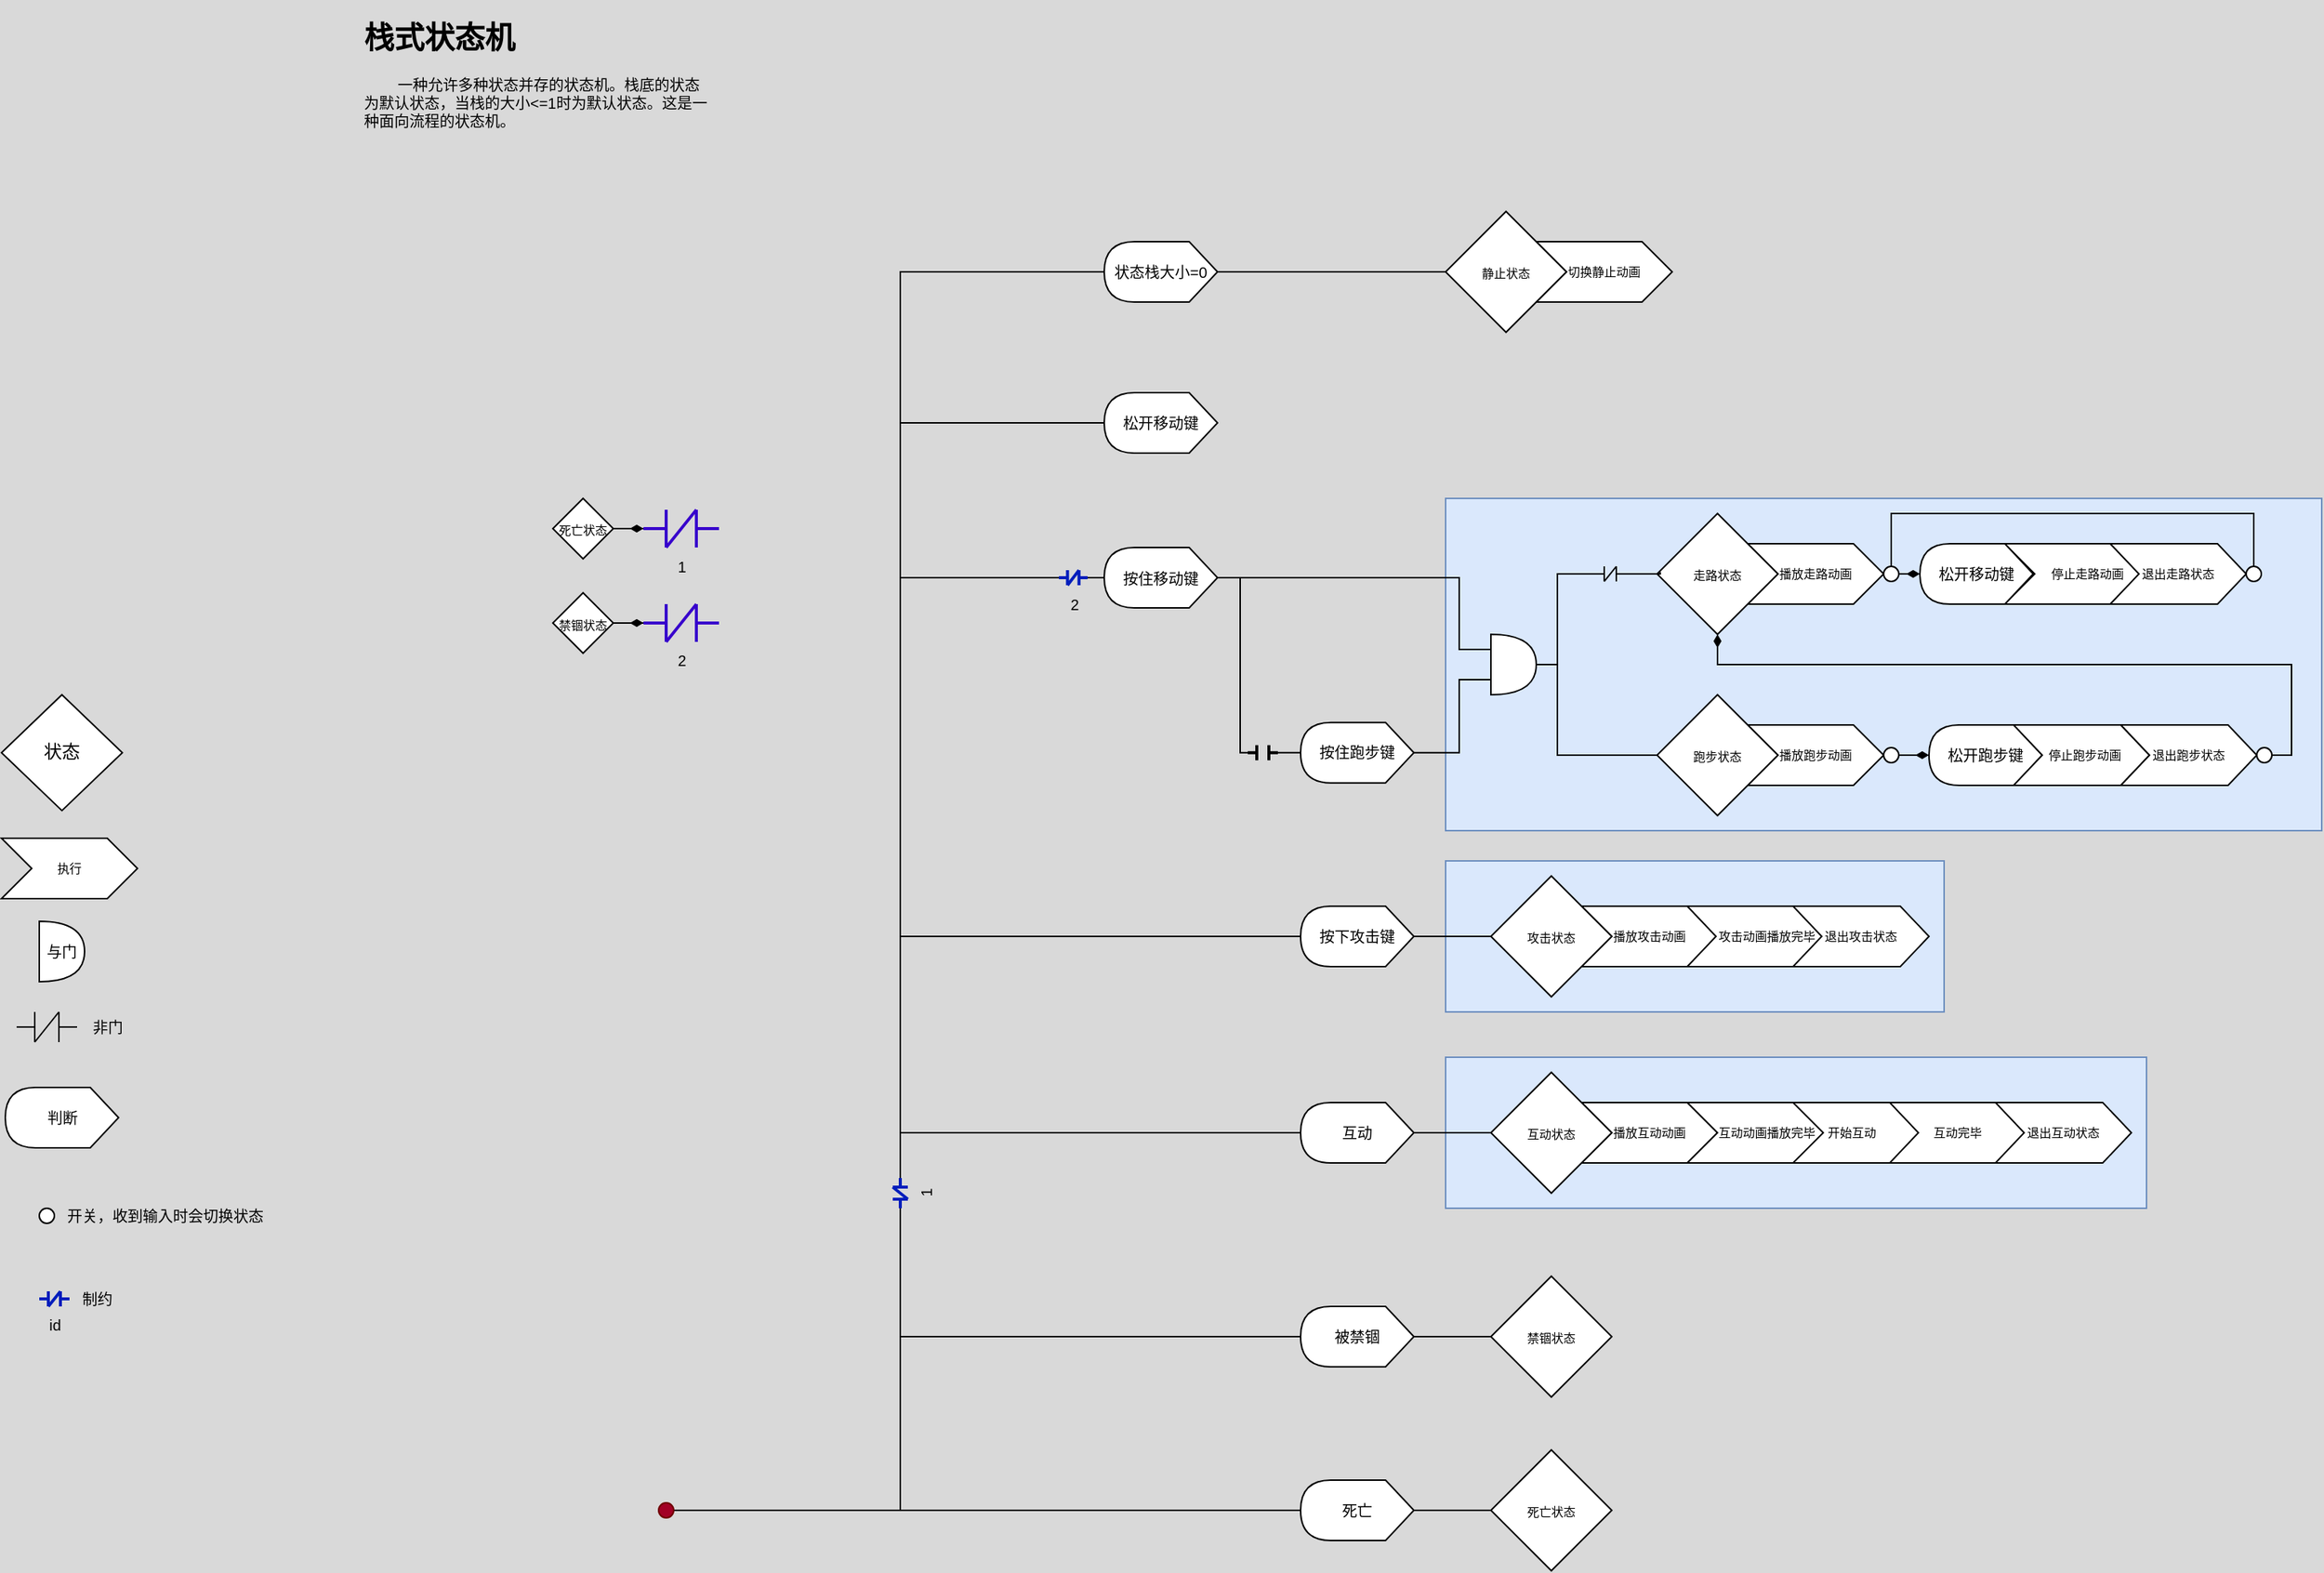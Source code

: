 <mxfile version="16.5.1" type="device" pages="4"><diagram id="cDp4zF0edx2xK4hodBuk" name="第 1 页"><mxGraphModel dx="1221" dy="754" grid="1" gridSize="5" guides="1" tooltips="1" connect="1" arrows="1" fold="1" page="1" pageScale="1" pageWidth="4681" pageHeight="3300" background="#D9D9D9" math="0" shadow="0"><root><mxCell id="0"/><mxCell id="1" parent="0"/><mxCell id="VFNXdyxG8VWRXLmdTqPM-140" value="" style="rounded=0;whiteSpace=wrap;html=1;shadow=0;fontSize=10;fillColor=#dae8fc;strokeColor=#6c8ebf;" vertex="1" parent="1"><mxGeometry x="1676" y="1110" width="330" height="100" as="geometry"/></mxCell><mxCell id="VFNXdyxG8VWRXLmdTqPM-99" value="" style="rounded=0;whiteSpace=wrap;html=1;shadow=0;fontSize=10;fillColor=#dae8fc;strokeColor=#6c8ebf;" vertex="1" parent="1"><mxGeometry x="1676" y="870" width="580" height="220" as="geometry"/></mxCell><mxCell id="VFNXdyxG8VWRXLmdTqPM-42" value="切换静止动画" style="shape=step;perimeter=stepPerimeter;whiteSpace=wrap;html=1;fixedSize=1;fontSize=8;" vertex="1" parent="1"><mxGeometry x="1736" y="700" width="90" height="40" as="geometry"/></mxCell><mxCell id="VFNXdyxG8VWRXLmdTqPM-46" value="&lt;span style=&quot;font-size: 8px&quot;&gt;静止状态&lt;/span&gt;" style="rhombus;whiteSpace=wrap;html=1;" vertex="1" parent="1"><mxGeometry x="1676" y="680" width="80" height="80" as="geometry"/></mxCell><mxCell id="VFNXdyxG8VWRXLmdTqPM-101" style="edgeStyle=orthogonalEdgeStyle;rounded=0;orthogonalLoop=1;jettySize=auto;html=1;entryX=0;entryY=0.5;entryDx=0;entryDy=0;fontSize=10;endArrow=none;endFill=0;" edge="1" parent="1" source="VFNXdyxG8VWRXLmdTqPM-61" target="VFNXdyxG8VWRXLmdTqPM-69"><mxGeometry relative="1" as="geometry"><Array as="points"><mxPoint x="1750" y="980"/><mxPoint x="1750" y="1040"/></Array></mxGeometry></mxCell><mxCell id="VFNXdyxG8VWRXLmdTqPM-229" style="edgeStyle=orthogonalEdgeStyle;rounded=0;orthogonalLoop=1;jettySize=auto;html=1;exitX=1;exitY=0.5;exitDx=0;exitDy=0;exitPerimeter=0;entryX=0;entryY=0.5;entryDx=0;entryDy=0;entryPerimeter=0;fontSize=10;fontColor=#000000;endArrow=none;endFill=0;" edge="1" parent="1" source="VFNXdyxG8VWRXLmdTqPM-61" target="VFNXdyxG8VWRXLmdTqPM-80"><mxGeometry relative="1" as="geometry"><Array as="points"><mxPoint x="1750" y="980"/><mxPoint x="1750" y="920"/></Array></mxGeometry></mxCell><mxCell id="VFNXdyxG8VWRXLmdTqPM-61" value="" style="shape=or;whiteSpace=wrap;html=1;shadow=0;fontSize=10;rotation=0;" vertex="1" parent="1"><mxGeometry x="1706" y="960" width="30" height="40" as="geometry"/></mxCell><mxCell id="VFNXdyxG8VWRXLmdTqPM-68" value="播放跑步动画" style="shape=step;perimeter=stepPerimeter;whiteSpace=wrap;html=1;fixedSize=1;fontSize=8;" vertex="1" parent="1"><mxGeometry x="1876" y="1020" width="90" height="40" as="geometry"/></mxCell><mxCell id="VFNXdyxG8VWRXLmdTqPM-69" value="&lt;span style=&quot;font-size: 8px&quot;&gt;跑步状态&lt;/span&gt;" style="rhombus;whiteSpace=wrap;html=1;" vertex="1" parent="1"><mxGeometry x="1816" y="1000" width="80" height="80" as="geometry"/></mxCell><mxCell id="VFNXdyxG8VWRXLmdTqPM-88" style="edgeStyle=orthogonalEdgeStyle;rounded=0;orthogonalLoop=1;jettySize=auto;html=1;entryX=0;entryY=0.5;entryDx=0;entryDy=0;fontSize=10;endArrow=diamondThin;endFill=1;" edge="1" parent="1" source="VFNXdyxG8VWRXLmdTqPM-70"><mxGeometry relative="1" as="geometry"><mxPoint x="1996" y="1040" as="targetPoint"/></mxGeometry></mxCell><mxCell id="VFNXdyxG8VWRXLmdTqPM-70" value="" style="ellipse;whiteSpace=wrap;html=1;aspect=fixed;fontSize=8;" vertex="1" parent="1"><mxGeometry x="1966" y="1035" width="10" height="10" as="geometry"/></mxCell><mxCell id="VFNXdyxG8VWRXLmdTqPM-74" value="播放走路动画" style="shape=step;perimeter=stepPerimeter;whiteSpace=wrap;html=1;fixedSize=1;fontSize=8;" vertex="1" parent="1"><mxGeometry x="1876" y="900" width="90" height="40" as="geometry"/></mxCell><mxCell id="VFNXdyxG8VWRXLmdTqPM-75" value="&lt;span style=&quot;font-size: 8px&quot;&gt;走路状态&lt;/span&gt;" style="rhombus;whiteSpace=wrap;html=1;" vertex="1" parent="1"><mxGeometry x="1816" y="880" width="80" height="80" as="geometry"/></mxCell><mxCell id="VFNXdyxG8VWRXLmdTqPM-273" style="edgeStyle=orthogonalEdgeStyle;rounded=0;orthogonalLoop=1;jettySize=auto;html=1;exitX=1;exitY=0.5;exitDx=0;exitDy=0;entryX=1;entryY=0.5;entryDx=0;entryDy=0;entryPerimeter=0;fontSize=10;fontColor=#000000;endArrow=diamondThin;endFill=1;" edge="1" parent="1" source="VFNXdyxG8VWRXLmdTqPM-76" target="VFNXdyxG8VWRXLmdTqPM-113"><mxGeometry relative="1" as="geometry"/></mxCell><mxCell id="VFNXdyxG8VWRXLmdTqPM-76" value="" style="ellipse;whiteSpace=wrap;html=1;aspect=fixed;fontSize=8;" vertex="1" parent="1"><mxGeometry x="1966" y="915" width="10" height="10" as="geometry"/></mxCell><mxCell id="VFNXdyxG8VWRXLmdTqPM-230" style="edgeStyle=orthogonalEdgeStyle;rounded=0;orthogonalLoop=1;jettySize=auto;html=1;exitX=1;exitY=0.5;exitDx=0;exitDy=0;exitPerimeter=0;entryX=0.026;entryY=0.485;entryDx=0;entryDy=0;entryPerimeter=0;fontSize=10;fontColor=#000000;endArrow=none;endFill=0;" edge="1" parent="1" source="VFNXdyxG8VWRXLmdTqPM-80" target="VFNXdyxG8VWRXLmdTqPM-75"><mxGeometry relative="1" as="geometry"/></mxCell><mxCell id="VFNXdyxG8VWRXLmdTqPM-80" value="" style="pointerEvents=1;verticalLabelPosition=bottom;shadow=0;dashed=0;align=center;html=1;verticalAlign=top;shape=mxgraph.electrical.plc_ladder.not_contact;fontSize=10;" vertex="1" parent="1"><mxGeometry x="1775" y="915" width="20" height="10" as="geometry"/></mxCell><mxCell id="VFNXdyxG8VWRXLmdTqPM-104" value="播放攻击动画" style="shape=step;perimeter=stepPerimeter;whiteSpace=wrap;html=1;fixedSize=1;fontSize=8;" vertex="1" parent="1"><mxGeometry x="1766" y="1140" width="90" height="40" as="geometry"/></mxCell><mxCell id="VFNXdyxG8VWRXLmdTqPM-105" value="&lt;span style=&quot;font-size: 8px&quot;&gt;攻击状态&lt;/span&gt;" style="rhombus;whiteSpace=wrap;html=1;" vertex="1" parent="1"><mxGeometry x="1706" y="1120" width="80" height="80" as="geometry"/></mxCell><mxCell id="VFNXdyxG8VWRXLmdTqPM-110" value="&amp;nbsp; &amp;nbsp; &amp;nbsp; &amp;nbsp; &amp;nbsp;停止走路动画" style="shape=step;perimeter=stepPerimeter;whiteSpace=wrap;html=1;fixedSize=1;fontSize=8;" vertex="1" parent="1"><mxGeometry x="2046" y="900" width="90" height="40" as="geometry"/></mxCell><mxCell id="VFNXdyxG8VWRXLmdTqPM-113" value="&lt;span style=&quot;font-size: x-small&quot;&gt;松开移动键&lt;/span&gt;" style="shape=display;whiteSpace=wrap;html=1;shadow=0;fontSize=10;rotation=0;flipH=1;" vertex="1" parent="1"><mxGeometry x="1990" y="900" width="75" height="40" as="geometry"/></mxCell><mxCell id="VFNXdyxG8VWRXLmdTqPM-116" value="&lt;span style=&quot;font-size: x-small&quot;&gt;松开跑步键&lt;/span&gt;" style="shape=display;whiteSpace=wrap;html=1;shadow=0;fontSize=10;rotation=0;flipH=1;" vertex="1" parent="1"><mxGeometry x="1996" y="1020" width="75" height="40" as="geometry"/></mxCell><mxCell id="VFNXdyxG8VWRXLmdTqPM-120" value="&amp;nbsp; 停止跑步动画" style="shape=step;perimeter=stepPerimeter;whiteSpace=wrap;html=1;fixedSize=1;fontSize=8;size=19;" vertex="1" parent="1"><mxGeometry x="2052" y="1020" width="90" height="40" as="geometry"/></mxCell><mxCell id="VFNXdyxG8VWRXLmdTqPM-211" style="edgeStyle=orthogonalEdgeStyle;rounded=0;orthogonalLoop=1;jettySize=auto;html=1;entryX=0;entryY=0.25;entryDx=0;entryDy=0;entryPerimeter=0;fontSize=10;fontColor=#000000;endArrow=none;endFill=0;" edge="1" parent="1" source="VFNXdyxG8VWRXLmdTqPM-130" target="VFNXdyxG8VWRXLmdTqPM-61"><mxGeometry relative="1" as="geometry"><Array as="points"><mxPoint x="1685" y="923"/><mxPoint x="1685" y="970"/></Array></mxGeometry></mxCell><mxCell id="VFNXdyxG8VWRXLmdTqPM-219" style="edgeStyle=orthogonalEdgeStyle;rounded=0;orthogonalLoop=1;jettySize=auto;html=1;entryX=0;entryY=0.5;entryDx=0;entryDy=0;entryPerimeter=0;fontSize=10;fontColor=#000000;endArrow=none;endFill=0;" edge="1" parent="1" source="VFNXdyxG8VWRXLmdTqPM-130" target="VFNXdyxG8VWRXLmdTqPM-203"><mxGeometry relative="1" as="geometry"><Array as="points"><mxPoint x="1540" y="923"/><mxPoint x="1540" y="1038"/></Array></mxGeometry></mxCell><mxCell id="VFNXdyxG8VWRXLmdTqPM-130" value="&lt;span style=&quot;font-size: x-small&quot;&gt;按住移动键&lt;/span&gt;" style="shape=display;whiteSpace=wrap;html=1;shadow=0;fontSize=10;rotation=0;flipH=1;" vertex="1" parent="1"><mxGeometry x="1450" y="902.5" width="75" height="40" as="geometry"/></mxCell><mxCell id="VFNXdyxG8VWRXLmdTqPM-215" style="edgeStyle=orthogonalEdgeStyle;rounded=0;orthogonalLoop=1;jettySize=auto;html=1;entryX=0;entryY=0.75;entryDx=0;entryDy=0;entryPerimeter=0;fontSize=10;fontColor=#000000;endArrow=none;endFill=0;" edge="1" parent="1" source="VFNXdyxG8VWRXLmdTqPM-131" target="VFNXdyxG8VWRXLmdTqPM-61"><mxGeometry relative="1" as="geometry"><Array as="points"><mxPoint x="1685" y="1038"/><mxPoint x="1685" y="990"/></Array></mxGeometry></mxCell><mxCell id="VFNXdyxG8VWRXLmdTqPM-131" value="&lt;span style=&quot;font-size: x-small&quot;&gt;按住跑步键&lt;/span&gt;" style="shape=display;whiteSpace=wrap;html=1;shadow=0;fontSize=10;rotation=0;flipH=1;" vertex="1" parent="1"><mxGeometry x="1580" y="1018.36" width="75" height="40" as="geometry"/></mxCell><mxCell id="VFNXdyxG8VWRXLmdTqPM-135" value="&lt;h1&gt;栈式状态机&lt;/h1&gt;&lt;div&gt;&lt;span style=&quot;white-space: pre&quot;&gt;&#9;&lt;/span&gt;一种允许多种状态并存的状态机。栈底的状态为默认状态，当栈的大小&amp;lt;=1时为默认状态。这是一种面向流程的状态机。&lt;/div&gt;" style="text;html=1;strokeColor=none;fillColor=none;spacing=5;spacingTop=-20;whiteSpace=wrap;overflow=hidden;rounded=0;shadow=0;fontSize=10;" vertex="1" parent="1"><mxGeometry x="955" y="550" width="240" height="120" as="geometry"/></mxCell><mxCell id="VFNXdyxG8VWRXLmdTqPM-137" value="&amp;nbsp; &amp;nbsp; &amp;nbsp; &amp;nbsp;攻击动画播放完毕" style="shape=step;perimeter=stepPerimeter;whiteSpace=wrap;html=1;fixedSize=1;fontSize=8;size=19;" vertex="1" parent="1"><mxGeometry x="1836" y="1140" width="90" height="40" as="geometry"/></mxCell><mxCell id="VFNXdyxG8VWRXLmdTqPM-139" value="退出攻击状态" style="shape=step;perimeter=stepPerimeter;whiteSpace=wrap;html=1;fixedSize=1;fontSize=8;size=19;" vertex="1" parent="1"><mxGeometry x="1906" y="1140" width="90" height="40" as="geometry"/></mxCell><mxCell id="VFNXdyxG8VWRXLmdTqPM-144" value="退出走路状态" style="shape=step;perimeter=stepPerimeter;whiteSpace=wrap;html=1;fixedSize=1;fontSize=8;size=19;" vertex="1" parent="1"><mxGeometry x="2116" y="900" width="90" height="40" as="geometry"/></mxCell><mxCell id="VFNXdyxG8VWRXLmdTqPM-145" value="退出跑步状态" style="shape=step;perimeter=stepPerimeter;whiteSpace=wrap;html=1;fixedSize=1;fontSize=8;size=19;" vertex="1" parent="1"><mxGeometry x="2123" y="1020" width="90" height="40" as="geometry"/></mxCell><mxCell id="VFNXdyxG8VWRXLmdTqPM-148" style="edgeStyle=orthogonalEdgeStyle;rounded=0;orthogonalLoop=1;jettySize=auto;html=1;entryX=0.5;entryY=1;entryDx=0;entryDy=0;fontSize=10;endArrow=diamondThin;endFill=1;" edge="1" parent="1" source="VFNXdyxG8VWRXLmdTqPM-147" target="VFNXdyxG8VWRXLmdTqPM-75"><mxGeometry relative="1" as="geometry"><Array as="points"><mxPoint x="2236" y="1040"/><mxPoint x="2236" y="980"/><mxPoint x="1856" y="980"/></Array></mxGeometry></mxCell><mxCell id="VFNXdyxG8VWRXLmdTqPM-147" value="" style="ellipse;whiteSpace=wrap;html=1;aspect=fixed;fontSize=8;" vertex="1" parent="1"><mxGeometry x="2213" y="1035" width="10" height="10" as="geometry"/></mxCell><mxCell id="VFNXdyxG8VWRXLmdTqPM-150" value="状态" style="rhombus;whiteSpace=wrap;html=1;" vertex="1" parent="1"><mxGeometry x="720" y="1000" width="80" height="76.72" as="geometry"/></mxCell><mxCell id="VFNXdyxG8VWRXLmdTqPM-151" value="执行" style="shape=step;perimeter=stepPerimeter;whiteSpace=wrap;html=1;fixedSize=1;fontSize=8;" vertex="1" parent="1"><mxGeometry x="720" y="1095" width="90" height="40" as="geometry"/></mxCell><mxCell id="VFNXdyxG8VWRXLmdTqPM-152" value="与门" style="shape=or;whiteSpace=wrap;html=1;shadow=0;fontSize=10;rotation=0;" vertex="1" parent="1"><mxGeometry x="745" y="1150" width="30" height="40" as="geometry"/></mxCell><mxCell id="VFNXdyxG8VWRXLmdTqPM-153" value="" style="pointerEvents=1;verticalLabelPosition=bottom;shadow=0;dashed=0;align=center;html=1;verticalAlign=top;shape=mxgraph.electrical.plc_ladder.not_contact;fontSize=10;" vertex="1" parent="1"><mxGeometry x="730" y="1210" width="40" height="20" as="geometry"/></mxCell><mxCell id="VFNXdyxG8VWRXLmdTqPM-154" value="非门" style="text;html=1;align=center;verticalAlign=middle;resizable=0;points=[];autosize=1;strokeColor=none;fillColor=none;fontSize=10;" vertex="1" parent="1"><mxGeometry x="770" y="1210" width="40" height="20" as="geometry"/></mxCell><mxCell id="VFNXdyxG8VWRXLmdTqPM-155" value="&lt;font size=&quot;1&quot;&gt;判断&lt;/font&gt;" style="shape=display;whiteSpace=wrap;html=1;shadow=0;fontSize=10;rotation=0;flipH=1;" vertex="1" parent="1"><mxGeometry x="722.5" y="1260" width="75" height="40" as="geometry"/></mxCell><mxCell id="VFNXdyxG8VWRXLmdTqPM-236" style="edgeStyle=orthogonalEdgeStyle;rounded=0;orthogonalLoop=1;jettySize=auto;html=1;entryX=0;entryY=0.5;entryDx=0;entryDy=0;fontSize=10;fontColor=#000000;endArrow=none;endFill=0;" edge="1" parent="1" source="VFNXdyxG8VWRXLmdTqPM-156" target="VFNXdyxG8VWRXLmdTqPM-105"><mxGeometry relative="1" as="geometry"/></mxCell><mxCell id="VFNXdyxG8VWRXLmdTqPM-156" value="&lt;span style=&quot;font-size: x-small&quot;&gt;按下攻击键&lt;/span&gt;" style="shape=display;whiteSpace=wrap;html=1;shadow=0;fontSize=10;rotation=0;flipH=1;" vertex="1" parent="1"><mxGeometry x="1580" y="1140" width="75" height="40" as="geometry"/></mxCell><mxCell id="VFNXdyxG8VWRXLmdTqPM-185" style="edgeStyle=orthogonalEdgeStyle;rounded=0;orthogonalLoop=1;jettySize=auto;html=1;entryX=0;entryY=0.5;entryDx=0;entryDy=0;entryPerimeter=0;fontSize=10;endArrow=diamondThin;endFill=1;" edge="1" parent="1" source="VFNXdyxG8VWRXLmdTqPM-169" target="VFNXdyxG8VWRXLmdTqPM-184"><mxGeometry relative="1" as="geometry"/></mxCell><mxCell id="VFNXdyxG8VWRXLmdTqPM-169" value="&lt;span style=&quot;font-size: 8px&quot;&gt;死亡状态&lt;/span&gt;" style="rhombus;whiteSpace=wrap;html=1;" vertex="1" parent="1"><mxGeometry x="1085" y="870" width="40" height="40" as="geometry"/></mxCell><mxCell id="VFNXdyxG8VWRXLmdTqPM-287" style="edgeStyle=orthogonalEdgeStyle;rounded=0;orthogonalLoop=1;jettySize=auto;html=1;exitX=1;exitY=0.5;exitDx=0;exitDy=0;exitPerimeter=0;entryX=1;entryY=0.5;entryDx=0;entryDy=0;entryPerimeter=0;fontSize=10;fontColor=#000000;endArrow=none;endFill=0;" edge="1" parent="1" source="VFNXdyxG8VWRXLmdTqPM-174" target="VFNXdyxG8VWRXLmdTqPM-246"><mxGeometry relative="1" as="geometry"/></mxCell><mxCell id="VFNXdyxG8VWRXLmdTqPM-288" style="edgeStyle=orthogonalEdgeStyle;rounded=0;orthogonalLoop=1;jettySize=auto;html=1;exitX=1;exitY=0.5;exitDx=0;exitDy=0;exitPerimeter=0;entryX=1;entryY=0.5;entryDx=0;entryDy=0;entryPerimeter=0;fontSize=10;fontColor=#000000;endArrow=none;endFill=0;" edge="1" parent="1" source="VFNXdyxG8VWRXLmdTqPM-174" target="VFNXdyxG8VWRXLmdTqPM-156"><mxGeometry relative="1" as="geometry"/></mxCell><mxCell id="VFNXdyxG8VWRXLmdTqPM-289" style="edgeStyle=orthogonalEdgeStyle;rounded=0;orthogonalLoop=1;jettySize=auto;html=1;exitX=1;exitY=0.5;exitDx=0;exitDy=0;exitPerimeter=0;entryX=0;entryY=0.5;entryDx=0;entryDy=0;entryPerimeter=0;fontSize=10;fontColor=#000000;endArrow=none;endFill=0;" edge="1" parent="1" source="VFNXdyxG8VWRXLmdTqPM-174" target="VFNXdyxG8VWRXLmdTqPM-187"><mxGeometry relative="1" as="geometry"/></mxCell><mxCell id="VFNXdyxG8VWRXLmdTqPM-290" style="edgeStyle=orthogonalEdgeStyle;rounded=0;orthogonalLoop=1;jettySize=auto;html=1;exitX=1;exitY=0.5;exitDx=0;exitDy=0;exitPerimeter=0;entryX=1;entryY=0.5;entryDx=0;entryDy=0;entryPerimeter=0;fontSize=10;fontColor=#000000;endArrow=none;endFill=0;" edge="1" parent="1" source="VFNXdyxG8VWRXLmdTqPM-174" target="VFNXdyxG8VWRXLmdTqPM-281"><mxGeometry relative="1" as="geometry"/></mxCell><mxCell id="VFNXdyxG8VWRXLmdTqPM-291" style="edgeStyle=orthogonalEdgeStyle;rounded=0;orthogonalLoop=1;jettySize=auto;html=1;exitX=1;exitY=0.5;exitDx=0;exitDy=0;exitPerimeter=0;entryX=1;entryY=0.5;entryDx=0;entryDy=0;entryPerimeter=0;fontSize=10;fontColor=#000000;endArrow=none;endFill=0;" edge="1" parent="1" source="VFNXdyxG8VWRXLmdTqPM-174" target="VFNXdyxG8VWRXLmdTqPM-274"><mxGeometry relative="1" as="geometry"/></mxCell><mxCell id="VFNXdyxG8VWRXLmdTqPM-174" value="1" style="pointerEvents=1;verticalLabelPosition=bottom;shadow=0;dashed=0;align=center;html=1;verticalAlign=top;shape=mxgraph.electrical.plc_ladder.not_contact;fontSize=10;fillColor=#0050ef;fontColor=#000000;strokeColor=#001DBC;sketch=0;strokeWidth=2;rotation=-90;" vertex="1" parent="1"><mxGeometry x="1305" y="1325" width="20" height="10" as="geometry"/></mxCell><mxCell id="VFNXdyxG8VWRXLmdTqPM-184" value="1" style="pointerEvents=1;verticalLabelPosition=bottom;shadow=0;dashed=0;align=center;html=1;verticalAlign=top;shape=mxgraph.electrical.plc_ladder.not_contact;fontSize=10;fillColor=#6a00ff;strokeColor=#3700CC;fontColor=#000000;sketch=0;strokeWidth=2;" vertex="1" parent="1"><mxGeometry x="1145" y="877.5" width="50" height="25" as="geometry"/></mxCell><mxCell id="VFNXdyxG8VWRXLmdTqPM-276" style="edgeStyle=orthogonalEdgeStyle;rounded=0;orthogonalLoop=1;jettySize=auto;html=1;exitX=1;exitY=0.5;exitDx=0;exitDy=0;exitPerimeter=0;entryX=1;entryY=0.5;entryDx=0;entryDy=0;entryPerimeter=0;fontSize=10;fontColor=#000000;endArrow=none;endFill=0;" edge="1" parent="1" source="VFNXdyxG8VWRXLmdTqPM-187" target="VFNXdyxG8VWRXLmdTqPM-130"><mxGeometry relative="1" as="geometry"/></mxCell><mxCell id="VFNXdyxG8VWRXLmdTqPM-187" value="2" style="pointerEvents=1;verticalLabelPosition=bottom;shadow=0;dashed=0;align=center;html=1;verticalAlign=top;shape=mxgraph.electrical.plc_ladder.not_contact;fontSize=10;fillColor=#0050ef;fontColor=#000000;strokeColor=#001DBC;sketch=0;strokeWidth=2;" vertex="1" parent="1"><mxGeometry x="1420" y="917.5" width="19" height="10" as="geometry"/></mxCell><mxCell id="VFNXdyxG8VWRXLmdTqPM-196" style="edgeStyle=orthogonalEdgeStyle;rounded=0;orthogonalLoop=1;jettySize=auto;html=1;entryX=0;entryY=0.5;entryDx=0;entryDy=0;entryPerimeter=0;fontSize=10;endArrow=diamondThin;endFill=1;" edge="1" parent="1" source="VFNXdyxG8VWRXLmdTqPM-197" target="VFNXdyxG8VWRXLmdTqPM-198"><mxGeometry relative="1" as="geometry"/></mxCell><mxCell id="VFNXdyxG8VWRXLmdTqPM-197" value="&lt;span style=&quot;font-size: 8px&quot;&gt;禁锢状态&lt;/span&gt;" style="rhombus;whiteSpace=wrap;html=1;" vertex="1" parent="1"><mxGeometry x="1085" y="932.5" width="40" height="40" as="geometry"/></mxCell><mxCell id="VFNXdyxG8VWRXLmdTqPM-198" value="2" style="pointerEvents=1;verticalLabelPosition=bottom;shadow=0;dashed=0;align=center;html=1;verticalAlign=top;shape=mxgraph.electrical.plc_ladder.not_contact;fontSize=10;fillColor=#6a00ff;strokeColor=#3700CC;fontColor=#000000;sketch=0;strokeWidth=2;" vertex="1" parent="1"><mxGeometry x="1145" y="940" width="50" height="25" as="geometry"/></mxCell><mxCell id="VFNXdyxG8VWRXLmdTqPM-202" style="edgeStyle=orthogonalEdgeStyle;rounded=0;orthogonalLoop=1;jettySize=auto;html=1;fontSize=10;fontColor=#000000;endArrow=none;endFill=0;" edge="1" parent="1" source="VFNXdyxG8VWRXLmdTqPM-200" target="VFNXdyxG8VWRXLmdTqPM-201"><mxGeometry relative="1" as="geometry"/></mxCell><mxCell id="VFNXdyxG8VWRXLmdTqPM-200" value="&lt;font size=&quot;1&quot;&gt;被禁锢&lt;/font&gt;" style="shape=display;whiteSpace=wrap;html=1;shadow=0;fontSize=10;rotation=0;flipH=1;" vertex="1" parent="1"><mxGeometry x="1580" y="1405" width="75" height="40" as="geometry"/></mxCell><mxCell id="VFNXdyxG8VWRXLmdTqPM-201" value="&lt;span style=&quot;font-size: 8px&quot;&gt;禁锢状态&lt;/span&gt;" style="rhombus;whiteSpace=wrap;html=1;" vertex="1" parent="1"><mxGeometry x="1706" y="1385" width="80" height="80" as="geometry"/></mxCell><mxCell id="VFNXdyxG8VWRXLmdTqPM-225" style="edgeStyle=orthogonalEdgeStyle;rounded=0;orthogonalLoop=1;jettySize=auto;html=1;exitX=1;exitY=0.5;exitDx=0;exitDy=0;exitPerimeter=0;entryX=1;entryY=0.5;entryDx=0;entryDy=0;entryPerimeter=0;fontSize=10;fontColor=#000000;endArrow=none;endFill=0;" edge="1" parent="1" source="VFNXdyxG8VWRXLmdTqPM-203" target="VFNXdyxG8VWRXLmdTqPM-131"><mxGeometry relative="1" as="geometry"/></mxCell><mxCell id="VFNXdyxG8VWRXLmdTqPM-203" value="" style="pointerEvents=1;verticalLabelPosition=bottom;shadow=0;dashed=0;align=center;html=1;verticalAlign=top;shape=mxgraph.electrical.plc_ladder.contact;sketch=0;fontSize=10;fontColor=#000000;strokeWidth=2;" vertex="1" parent="1"><mxGeometry x="1545" y="1033.36" width="20" height="10" as="geometry"/></mxCell><mxCell id="VFNXdyxG8VWRXLmdTqPM-239" style="edgeStyle=orthogonalEdgeStyle;rounded=0;orthogonalLoop=1;jettySize=auto;html=1;entryX=0;entryY=0.5;entryDx=0;entryDy=0;fontSize=10;fontColor=#000000;endArrow=none;endFill=0;" edge="1" parent="1" source="VFNXdyxG8VWRXLmdTqPM-237" target="VFNXdyxG8VWRXLmdTqPM-238"><mxGeometry relative="1" as="geometry"/></mxCell><mxCell id="VFNXdyxG8VWRXLmdTqPM-237" value="&lt;font size=&quot;1&quot;&gt;死亡&lt;/font&gt;" style="shape=display;whiteSpace=wrap;html=1;shadow=0;fontSize=10;rotation=0;flipH=1;" vertex="1" parent="1"><mxGeometry x="1580" y="1520" width="75" height="40" as="geometry"/></mxCell><mxCell id="VFNXdyxG8VWRXLmdTqPM-238" value="&lt;span style=&quot;font-size: 8px&quot;&gt;死亡状态&lt;/span&gt;" style="rhombus;whiteSpace=wrap;html=1;" vertex="1" parent="1"><mxGeometry x="1706" y="1500" width="80" height="80" as="geometry"/></mxCell><mxCell id="VFNXdyxG8VWRXLmdTqPM-241" value="" style="rounded=0;whiteSpace=wrap;html=1;shadow=0;fontSize=10;fillColor=#dae8fc;strokeColor=#6c8ebf;" vertex="1" parent="1"><mxGeometry x="1676" y="1240" width="464" height="100" as="geometry"/></mxCell><mxCell id="VFNXdyxG8VWRXLmdTqPM-242" value="播放互动动画" style="shape=step;perimeter=stepPerimeter;whiteSpace=wrap;html=1;fixedSize=1;fontSize=8;" vertex="1" parent="1"><mxGeometry x="1766" y="1270" width="90" height="40" as="geometry"/></mxCell><mxCell id="VFNXdyxG8VWRXLmdTqPM-243" value="&lt;span style=&quot;font-size: 8px&quot;&gt;互动状态&lt;/span&gt;" style="rhombus;whiteSpace=wrap;html=1;" vertex="1" parent="1"><mxGeometry x="1706" y="1250" width="80" height="80" as="geometry"/></mxCell><mxCell id="VFNXdyxG8VWRXLmdTqPM-244" value="开始互动" style="shape=step;perimeter=stepPerimeter;whiteSpace=wrap;html=1;fixedSize=1;fontSize=8;size=19;" vertex="1" parent="1"><mxGeometry x="1900" y="1270" width="90" height="40" as="geometry"/></mxCell><mxCell id="VFNXdyxG8VWRXLmdTqPM-245" value="互动完毕" style="shape=step;perimeter=stepPerimeter;whiteSpace=wrap;html=1;fixedSize=1;fontSize=8;size=19;" vertex="1" parent="1"><mxGeometry x="1970" y="1270" width="90" height="40" as="geometry"/></mxCell><mxCell id="VFNXdyxG8VWRXLmdTqPM-247" style="edgeStyle=orthogonalEdgeStyle;rounded=0;orthogonalLoop=1;jettySize=auto;html=1;entryX=0;entryY=0.5;entryDx=0;entryDy=0;fontSize=10;fontColor=#000000;endArrow=none;endFill=0;" edge="1" parent="1" source="VFNXdyxG8VWRXLmdTqPM-246" target="VFNXdyxG8VWRXLmdTqPM-243"><mxGeometry relative="1" as="geometry"/></mxCell><mxCell id="VFNXdyxG8VWRXLmdTqPM-246" value="&lt;font size=&quot;1&quot;&gt;互动&lt;/font&gt;" style="shape=display;whiteSpace=wrap;html=1;shadow=0;fontSize=10;rotation=0;flipH=1;" vertex="1" parent="1"><mxGeometry x="1580" y="1270" width="75" height="40" as="geometry"/></mxCell><mxCell id="VFNXdyxG8VWRXLmdTqPM-251" value="&amp;nbsp; &amp;nbsp; &amp;nbsp; &amp;nbsp;互动动画播放完毕" style="shape=step;perimeter=stepPerimeter;whiteSpace=wrap;html=1;fixedSize=1;fontSize=8;" vertex="1" parent="1"><mxGeometry x="1836" y="1270" width="90" height="40" as="geometry"/></mxCell><mxCell id="VFNXdyxG8VWRXLmdTqPM-252" value="退出互动状态" style="shape=step;perimeter=stepPerimeter;whiteSpace=wrap;html=1;fixedSize=1;fontSize=8;size=19;" vertex="1" parent="1"><mxGeometry x="2040" y="1270" width="90" height="40" as="geometry"/></mxCell><mxCell id="VFNXdyxG8VWRXLmdTqPM-297" style="edgeStyle=orthogonalEdgeStyle;rounded=0;orthogonalLoop=1;jettySize=auto;html=1;exitX=1;exitY=0.5;exitDx=0;exitDy=0;entryX=1;entryY=0.5;entryDx=0;entryDy=0;entryPerimeter=0;fontSize=10;fontColor=#000000;endArrow=none;endFill=0;" edge="1" parent="1" source="VFNXdyxG8VWRXLmdTqPM-260" target="VFNXdyxG8VWRXLmdTqPM-237"><mxGeometry relative="1" as="geometry"/></mxCell><mxCell id="VFNXdyxG8VWRXLmdTqPM-298" style="edgeStyle=orthogonalEdgeStyle;rounded=0;orthogonalLoop=1;jettySize=auto;html=1;entryX=0;entryY=0.5;entryDx=0;entryDy=0;entryPerimeter=0;fontSize=10;fontColor=#000000;endArrow=none;endFill=0;" edge="1" parent="1" source="VFNXdyxG8VWRXLmdTqPM-260" target="VFNXdyxG8VWRXLmdTqPM-174"><mxGeometry relative="1" as="geometry"/></mxCell><mxCell id="VFNXdyxG8VWRXLmdTqPM-299" style="edgeStyle=orthogonalEdgeStyle;rounded=0;orthogonalLoop=1;jettySize=auto;html=1;entryX=1;entryY=0.5;entryDx=0;entryDy=0;entryPerimeter=0;fontSize=10;fontColor=#000000;endArrow=none;endFill=0;" edge="1" parent="1" source="VFNXdyxG8VWRXLmdTqPM-260" target="VFNXdyxG8VWRXLmdTqPM-200"><mxGeometry relative="1" as="geometry"><Array as="points"><mxPoint x="1315" y="1540"/><mxPoint x="1315" y="1425"/></Array></mxGeometry></mxCell><mxCell id="VFNXdyxG8VWRXLmdTqPM-260" value="" style="ellipse;whiteSpace=wrap;html=1;aspect=fixed;fontSize=8;fillColor=#a20025;fontColor=#ffffff;strokeColor=#6F0000;" vertex="1" parent="1"><mxGeometry x="1155" y="1535" width="10" height="10" as="geometry"/></mxCell><mxCell id="VFNXdyxG8VWRXLmdTqPM-278" style="edgeStyle=orthogonalEdgeStyle;rounded=0;orthogonalLoop=1;jettySize=auto;html=1;exitX=0;exitY=0.5;exitDx=0;exitDy=0;exitPerimeter=0;entryX=0;entryY=0.5;entryDx=0;entryDy=0;fontSize=10;fontColor=#000000;endArrow=none;endFill=0;" edge="1" parent="1" source="VFNXdyxG8VWRXLmdTqPM-274" target="VFNXdyxG8VWRXLmdTqPM-46"><mxGeometry relative="1" as="geometry"/></mxCell><mxCell id="VFNXdyxG8VWRXLmdTqPM-274" value="&lt;span style=&quot;font-size: x-small&quot;&gt;状态栈大小=0&lt;/span&gt;" style="shape=display;whiteSpace=wrap;html=1;shadow=0;fontSize=10;rotation=0;flipH=1;" vertex="1" parent="1"><mxGeometry x="1450" y="700" width="75" height="40" as="geometry"/></mxCell><mxCell id="VFNXdyxG8VWRXLmdTqPM-285" style="edgeStyle=orthogonalEdgeStyle;rounded=0;orthogonalLoop=1;jettySize=auto;html=1;entryX=0.5;entryY=0;entryDx=0;entryDy=0;fontSize=10;fontColor=#000000;endArrow=none;endFill=0;" edge="1" parent="1" source="VFNXdyxG8VWRXLmdTqPM-279" target="VFNXdyxG8VWRXLmdTqPM-76"><mxGeometry relative="1" as="geometry"><Array as="points"><mxPoint x="2211" y="880"/><mxPoint x="1971" y="880"/></Array></mxGeometry></mxCell><mxCell id="VFNXdyxG8VWRXLmdTqPM-279" value="" style="ellipse;whiteSpace=wrap;html=1;aspect=fixed;fontSize=8;" vertex="1" parent="1"><mxGeometry x="2206" y="915" width="10" height="10" as="geometry"/></mxCell><mxCell id="VFNXdyxG8VWRXLmdTqPM-281" value="&lt;span style=&quot;font-size: x-small&quot;&gt;松开移动键&lt;/span&gt;" style="shape=display;whiteSpace=wrap;html=1;shadow=0;fontSize=10;rotation=0;flipH=1;" vertex="1" parent="1"><mxGeometry x="1450" y="800" width="75" height="40" as="geometry"/></mxCell><mxCell id="VFNXdyxG8VWRXLmdTqPM-283" value="" style="ellipse;whiteSpace=wrap;html=1;aspect=fixed;fontSize=8;" vertex="1" parent="1"><mxGeometry x="745" y="1340" width="10" height="10" as="geometry"/></mxCell><mxCell id="VFNXdyxG8VWRXLmdTqPM-284" value="开关，收到输入时会切换状态" style="text;html=1;align=center;verticalAlign=middle;resizable=0;points=[];autosize=1;strokeColor=none;fillColor=none;fontSize=10;" vertex="1" parent="1"><mxGeometry x="755" y="1335" width="145" height="20" as="geometry"/></mxCell><mxCell id="VFNXdyxG8VWRXLmdTqPM-300" value="id&lt;br&gt;" style="pointerEvents=1;verticalLabelPosition=bottom;shadow=0;dashed=0;align=center;html=1;verticalAlign=top;shape=mxgraph.electrical.plc_ladder.not_contact;fontSize=10;fillColor=#0050ef;fontColor=#000000;strokeColor=#001DBC;sketch=0;strokeWidth=2;rotation=0;" vertex="1" parent="1"><mxGeometry x="745" y="1395" width="20" height="10" as="geometry"/></mxCell><mxCell id="VFNXdyxG8VWRXLmdTqPM-301" value="制约" style="text;html=1;align=center;verticalAlign=middle;resizable=0;points=[];autosize=1;strokeColor=none;fillColor=none;fontSize=10;" vertex="1" parent="1"><mxGeometry x="765" y="1390" width="35" height="20" as="geometry"/></mxCell></root></mxGraphModel></diagram><diagram id="33smJglMUwdCDbxXw6Qi" name="第 2 页"><mxGraphModel dx="1038" dy="641" grid="1" gridSize="10" guides="1" tooltips="1" connect="1" arrows="1" fold="1" page="1" pageScale="1" pageWidth="4681" pageHeight="3300" math="0" shadow="0"><root><mxCell id="tZBbJ0lgVvrbgFYGSFzY-0"/><mxCell id="tZBbJ0lgVvrbgFYGSFzY-1" parent="tZBbJ0lgVvrbgFYGSFzY-0"/><mxCell id="UicVtu_AAC5eh_jj5_RZ-6" value="" style="ellipse;whiteSpace=wrap;html=1;aspect=fixed;fontSize=8;fillColor=#1ba1e2;fontColor=#ffffff;strokeColor=#006EAF;" vertex="1" parent="tZBbJ0lgVvrbgFYGSFzY-1"><mxGeometry x="600" y="1450" width="10" height="10" as="geometry"/></mxCell><mxCell id="UicVtu_AAC5eh_jj5_RZ-57" value="" style="group" vertex="1" connectable="0" parent="tZBbJ0lgVvrbgFYGSFzY-1"><mxGeometry x="720" y="1500" width="81" height="30" as="geometry"/></mxCell><mxCell id="UicVtu_AAC5eh_jj5_RZ-55" value="模块" style="shape=process;whiteSpace=wrap;html=1;backgroundOutline=1;shadow=0;sketch=0;fontSize=10;fontColor=#000000;strokeWidth=1;" vertex="1" parent="UicVtu_AAC5eh_jj5_RZ-57"><mxGeometry width="71" height="30" as="geometry"/></mxCell><mxCell id="UicVtu_AAC5eh_jj5_RZ-56" value="" style="ellipse;whiteSpace=wrap;html=1;aspect=fixed;shadow=0;sketch=0;fontSize=10;fontColor=#ffffff;strokeWidth=2;fillColor=#e51400;strokeColor=#B20000;" vertex="1" parent="UicVtu_AAC5eh_jj5_RZ-57"><mxGeometry x="71" y="10" width="10" height="10" as="geometry"/></mxCell><mxCell id="UicVtu_AAC5eh_jj5_RZ-59" value="" style="group" vertex="1" connectable="0" parent="tZBbJ0lgVvrbgFYGSFzY-1"><mxGeometry x="723" y="1380" width="32" height="10" as="geometry"/></mxCell><mxCell id="UicVtu_AAC5eh_jj5_RZ-35" value="" style="pointerEvents=1;verticalLabelPosition=bottom;shadow=0;dashed=0;align=center;html=1;verticalAlign=top;shape=mxgraph.electrical.plc_ladder.contact;sketch=0;fontSize=10;fontColor=#000000;strokeWidth=2;" vertex="1" parent="UicVtu_AAC5eh_jj5_RZ-59"><mxGeometry x="6" width="20" height="10" as="geometry"/></mxCell><mxCell id="UicVtu_AAC5eh_jj5_RZ-36" value="" style="ellipse;whiteSpace=wrap;html=1;aspect=fixed;shadow=0;sketch=0;fontSize=10;fontColor=#ffffff;strokeWidth=2;fillColor=#008a00;strokeColor=#005700;" vertex="1" parent="UicVtu_AAC5eh_jj5_RZ-59"><mxGeometry width="10" height="10" as="geometry"/></mxCell><mxCell id="UicVtu_AAC5eh_jj5_RZ-37" value="" style="ellipse;whiteSpace=wrap;html=1;aspect=fixed;shadow=0;sketch=0;fontSize=10;fontColor=#ffffff;strokeWidth=2;fillColor=#e51400;strokeColor=#B20000;" vertex="1" parent="UicVtu_AAC5eh_jj5_RZ-59"><mxGeometry x="22" width="10" height="10" as="geometry"/></mxCell><mxCell id="UicVtu_AAC5eh_jj5_RZ-60" value="" style="group" vertex="1" connectable="0" parent="tZBbJ0lgVvrbgFYGSFzY-1"><mxGeometry x="723" y="1360" width="32" height="10" as="geometry"/></mxCell><mxCell id="UicVtu_AAC5eh_jj5_RZ-3" value="" style="pointerEvents=1;verticalLabelPosition=bottom;shadow=0;dashed=0;align=center;html=1;verticalAlign=top;shape=mxgraph.electrical.plc_ladder.not_contact;fontSize=10;strokeWidth=2;" vertex="1" parent="UicVtu_AAC5eh_jj5_RZ-60"><mxGeometry x="6" width="20" height="10" as="geometry"/></mxCell><mxCell id="UicVtu_AAC5eh_jj5_RZ-26" value="" style="ellipse;whiteSpace=wrap;html=1;aspect=fixed;shadow=0;sketch=0;fontSize=10;fontColor=#ffffff;strokeWidth=2;fillColor=#008a00;strokeColor=#005700;" vertex="1" parent="UicVtu_AAC5eh_jj5_RZ-60"><mxGeometry width="10" height="10" as="geometry"/></mxCell><mxCell id="UicVtu_AAC5eh_jj5_RZ-27" value="" style="ellipse;whiteSpace=wrap;html=1;aspect=fixed;shadow=0;sketch=0;fontSize=10;fontColor=#ffffff;strokeWidth=2;fillColor=#e51400;strokeColor=#B20000;" vertex="1" parent="UicVtu_AAC5eh_jj5_RZ-60"><mxGeometry x="22" width="10" height="10" as="geometry"/></mxCell><mxCell id="K-YXTs6Ggb3m21tYXmOK-0" value="Power" style="strokeWidth=2;html=1;shape=mxgraph.flowchart.delay;whiteSpace=wrap;shadow=0;sketch=0;fontSize=10;fontColor=#000000;fillColor=#fa6800;strokeColor=#C73500;" vertex="1" parent="tZBbJ0lgVvrbgFYGSFzY-1"><mxGeometry x="723" y="1550" width="57" height="20" as="geometry"/></mxCell><mxCell id="cIpB9ynJn4ULKEGPaBWk-0" value="" style="group" vertex="1" connectable="0" parent="tZBbJ0lgVvrbgFYGSFzY-1"><mxGeometry x="720" y="1450" width="60" height="24" as="geometry"/></mxCell><mxCell id="UicVtu_AAC5eh_jj5_RZ-45" value="" style="ellipse;whiteSpace=wrap;html=1;aspect=fixed;shadow=0;sketch=0;fontSize=10;fontColor=#ffffff;strokeWidth=2;fillColor=#d80073;strokeColor=#A50040;" vertex="1" parent="cIpB9ynJn4ULKEGPaBWk-0"><mxGeometry width="10" height="10" as="geometry"/></mxCell><mxCell id="UicVtu_AAC5eh_jj5_RZ-47" value="" style="ellipse;whiteSpace=wrap;html=1;aspect=fixed;shadow=0;sketch=0;fontSize=10;fontColor=#ffffff;strokeWidth=2;fillColor=#008a00;strokeColor=#005700;" vertex="1" parent="cIpB9ynJn4ULKEGPaBWk-0"><mxGeometry y="14" width="10" height="10" as="geometry"/></mxCell><mxCell id="UicVtu_AAC5eh_jj5_RZ-49" value="制约" style="strokeWidth=1;html=1;shape=mxgraph.flowchart.delay;whiteSpace=wrap;shadow=0;sketch=0;fontSize=10;fontColor=#000000;" vertex="1" parent="cIpB9ynJn4ULKEGPaBWk-0"><mxGeometry x="11" y="2" width="39" height="20" as="geometry"/></mxCell><mxCell id="UicVtu_AAC5eh_jj5_RZ-52" value="" style="ellipse;whiteSpace=wrap;html=1;aspect=fixed;shadow=0;sketch=0;fontSize=10;fontColor=#ffffff;strokeWidth=2;fillColor=#e51400;strokeColor=#B20000;" vertex="1" parent="cIpB9ynJn4ULKEGPaBWk-0"><mxGeometry x="50" y="7" width="10" height="10" as="geometry"/></mxCell><mxCell id="cIpB9ynJn4ULKEGPaBWk-2" value="" style="group" vertex="1" connectable="0" parent="tZBbJ0lgVvrbgFYGSFzY-1"><mxGeometry x="710" y="1000" width="101" height="80" as="geometry"/></mxCell><mxCell id="UicVtu_AAC5eh_jj5_RZ-0" value="状态设置" style="rhombus;whiteSpace=wrap;html=1;" vertex="1" parent="cIpB9ynJn4ULKEGPaBWk-2"><mxGeometry x="10" width="80" height="80" as="geometry"/></mxCell><mxCell id="UicVtu_AAC5eh_jj5_RZ-10" value="" style="ellipse;whiteSpace=wrap;html=1;aspect=fixed;shadow=0;sketch=0;fontSize=10;fontColor=#ffffff;strokeWidth=2;fillColor=#008a00;strokeColor=#005700;" vertex="1" parent="cIpB9ynJn4ULKEGPaBWk-2"><mxGeometry y="35" width="10" height="10" as="geometry"/></mxCell><mxCell id="UicVtu_AAC5eh_jj5_RZ-21" value="" style="ellipse;whiteSpace=wrap;html=1;aspect=fixed;shadow=0;sketch=0;fontSize=10;fontColor=#ffffff;strokeWidth=2;fillColor=#e51400;strokeColor=#B20000;" vertex="1" parent="cIpB9ynJn4ULKEGPaBWk-2"><mxGeometry x="91" y="35" width="10" height="10" as="geometry"/></mxCell><mxCell id="p13sSjUg0otNNEbFz5lp-0" value="" style="group" vertex="1" connectable="0" parent="tZBbJ0lgVvrbgFYGSFzY-1"><mxGeometry x="720.5" y="1100" width="89" height="40" as="geometry"/></mxCell><mxCell id="o3mGKOmrNmXfKtyqhDkg-0" value="执行" style="shape=step;perimeter=stepPerimeter;whiteSpace=wrap;html=1;fixedSize=1;shadow=0;sketch=0;fontSize=8;strokeWidth=1;fillColor=#b1ddf0;strokeColor=#10739e;" vertex="1" parent="p13sSjUg0otNNEbFz5lp-0"><mxGeometry width="79" height="40" as="geometry"/></mxCell><mxCell id="o3mGKOmrNmXfKtyqhDkg-1" value="" style="ellipse;whiteSpace=wrap;html=1;aspect=fixed;shadow=0;sketch=0;fontSize=10;fontColor=#ffffff;strokeWidth=2;fillColor=#008a00;strokeColor=#005700;" vertex="1" parent="p13sSjUg0otNNEbFz5lp-0"><mxGeometry x="13.5" y="15" width="10" height="10" as="geometry"/></mxCell><mxCell id="o3mGKOmrNmXfKtyqhDkg-2" value="" style="ellipse;whiteSpace=wrap;html=1;aspect=fixed;shadow=0;sketch=0;fontSize=10;fontColor=#ffffff;strokeWidth=2;fillColor=#e51400;strokeColor=#B20000;" vertex="1" parent="p13sSjUg0otNNEbFz5lp-0"><mxGeometry x="79" y="15" width="10" height="10" as="geometry"/></mxCell><mxCell id="LIhWUOl3tbhq5M9-Ellk-0" value="&lt;font style=&quot;font-size: 10px&quot;&gt;Power&lt;/font&gt;" style="shape=display;whiteSpace=wrap;html=1;shadow=0;sketch=0;fontSize=6;fontColor=#000000;strokeWidth=1;flipH=1;fillColor=#fa6800;strokeColor=default;" vertex="1" parent="tZBbJ0lgVvrbgFYGSFzY-1"><mxGeometry x="719" y="1290" width="80" height="40" as="geometry"/></mxCell><mxCell id="2CcTqY4n0yWQnq5mi4Ms-0" value="" style="group" vertex="1" connectable="0" parent="tZBbJ0lgVvrbgFYGSFzY-1"><mxGeometry x="720" y="1240" width="89" height="40" as="geometry"/></mxCell><mxCell id="GLPLW7FW8pf5waKT12fE-11" value="&amp;nbsp; &amp;nbsp; 条件循环" style="shape=step;perimeter=stepPerimeter;whiteSpace=wrap;html=1;fixedSize=1;shadow=0;sketch=0;fontSize=8;fontColor=#000000;strokeWidth=1;fillColor=#FFC130;strokeColor=#C29324;" vertex="1" parent="2CcTqY4n0yWQnq5mi4Ms-0"><mxGeometry width="79" height="40" as="geometry"/></mxCell><mxCell id="GLPLW7FW8pf5waKT12fE-12" value="" style="ellipse;whiteSpace=wrap;html=1;aspect=fixed;shadow=0;sketch=0;fontSize=10;fontColor=#ffffff;strokeWidth=2;fillColor=#008a00;strokeColor=#005700;" vertex="1" parent="2CcTqY4n0yWQnq5mi4Ms-0"><mxGeometry x="13.5" y="15" width="10" height="10" as="geometry"/></mxCell><mxCell id="GLPLW7FW8pf5waKT12fE-13" value="" style="ellipse;whiteSpace=wrap;html=1;aspect=fixed;shadow=0;sketch=0;fontSize=10;fontColor=#ffffff;strokeWidth=2;fillColor=#e51400;strokeColor=#B20000;" vertex="1" parent="2CcTqY4n0yWQnq5mi4Ms-0"><mxGeometry x="79" y="15" width="10" height="10" as="geometry"/></mxCell><mxCell id="Xhmo1FsDHiZBwDNVGi8h-1" value="" style="group" vertex="1" connectable="0" parent="tZBbJ0lgVvrbgFYGSFzY-1"><mxGeometry x="850" y="1160" width="89" height="45" as="geometry"/></mxCell><mxCell id="Xhmo1FsDHiZBwDNVGi8h-0" value="" style="ellipse;whiteSpace=wrap;html=1;aspect=fixed;shadow=0;sketch=0;fontSize=10;fontColor=#ffffff;strokeWidth=2;fillColor=#76608a;strokeColor=#432D57;" vertex="1" parent="Xhmo1FsDHiZBwDNVGi8h-1"><mxGeometry x="34.5" y="35" width="10" height="10" as="geometry"/></mxCell><mxCell id="GLPLW7FW8pf5waKT12fE-1" value="条件" style="shape=step;perimeter=stepPerimeter;whiteSpace=wrap;html=1;fixedSize=1;shadow=0;sketch=0;fontSize=8;fontColor=#000000;strokeWidth=1;fillColor=#fa6800;strokeColor=#C73500;" vertex="1" parent="Xhmo1FsDHiZBwDNVGi8h-1"><mxGeometry width="79" height="40" as="geometry"/></mxCell><mxCell id="GLPLW7FW8pf5waKT12fE-2" value="" style="ellipse;whiteSpace=wrap;html=1;aspect=fixed;shadow=0;sketch=0;fontSize=10;fontColor=#ffffff;strokeWidth=2;fillColor=#008a00;strokeColor=#005700;" vertex="1" parent="Xhmo1FsDHiZBwDNVGi8h-1"><mxGeometry x="13.5" y="15" width="10" height="10" as="geometry"/></mxCell><mxCell id="GLPLW7FW8pf5waKT12fE-3" value="" style="ellipse;whiteSpace=wrap;html=1;aspect=fixed;shadow=0;sketch=0;fontSize=10;fontColor=#ffffff;strokeWidth=2;fillColor=#e51400;strokeColor=#B20000;" vertex="1" parent="Xhmo1FsDHiZBwDNVGi8h-1"><mxGeometry x="79" y="15" width="10" height="10" as="geometry"/></mxCell><mxCell id="PF-VuA-LYV93k9i9L4Bq-0" value="" style="group" vertex="1" connectable="0" parent="tZBbJ0lgVvrbgFYGSFzY-1"><mxGeometry x="850" y="1220" width="89" height="40" as="geometry"/></mxCell><mxCell id="6OFd-UunmhVTcO0yGUaw-2" value="&amp;nbsp; &amp;nbsp; 信号接收" style="shape=step;perimeter=stepPerimeter;whiteSpace=wrap;html=1;fixedSize=1;shadow=0;sketch=0;fontSize=8;fontColor=#ffffff;strokeWidth=1;fillColor=#a0522d;strokeColor=#6D1F00;" vertex="1" parent="PF-VuA-LYV93k9i9L4Bq-0"><mxGeometry width="79" height="40" as="geometry"/></mxCell><mxCell id="6OFd-UunmhVTcO0yGUaw-3" value="" style="ellipse;whiteSpace=wrap;html=1;aspect=fixed;shadow=0;sketch=0;fontSize=10;fontColor=#ffffff;strokeWidth=2;fillColor=#008a00;strokeColor=#005700;" vertex="1" parent="PF-VuA-LYV93k9i9L4Bq-0"><mxGeometry x="13.5" y="15" width="10" height="10" as="geometry"/></mxCell><mxCell id="6OFd-UunmhVTcO0yGUaw-4" value="" style="ellipse;whiteSpace=wrap;html=1;aspect=fixed;shadow=0;sketch=0;fontSize=10;fontColor=#ffffff;strokeWidth=2;fillColor=#e51400;strokeColor=#B20000;" vertex="1" parent="PF-VuA-LYV93k9i9L4Bq-0"><mxGeometry x="79" y="15" width="10" height="10" as="geometry"/></mxCell><mxCell id="ZBx98XZfcAnFRLBvJowg-1" value="" style="group" vertex="1" connectable="0" parent="tZBbJ0lgVvrbgFYGSFzY-1"><mxGeometry x="650" y="1330" width="51" height="40" as="geometry"/></mxCell><mxCell id="ZBx98XZfcAnFRLBvJowg-0" value="" style="ellipse;whiteSpace=wrap;html=1;aspect=fixed;shadow=0;sketch=0;fontSize=10;fontColor=#ffffff;strokeWidth=2;fillColor=#e51400;strokeColor=#B20000;" vertex="1" parent="ZBx98XZfcAnFRLBvJowg-1"><mxGeometry x="41" y="15" width="10" height="10" as="geometry"/></mxCell><mxCell id="UicVtu_AAC5eh_jj5_RZ-2" value="与" style="shape=or;whiteSpace=wrap;html=1;shadow=0;fontSize=10;rotation=0;" vertex="1" parent="ZBx98XZfcAnFRLBvJowg-1"><mxGeometry x="11" width="30" height="40" as="geometry"/></mxCell><mxCell id="UicVtu_AAC5eh_jj5_RZ-24" value="" style="ellipse;whiteSpace=wrap;html=1;aspect=fixed;shadow=0;sketch=0;fontSize=10;fontColor=#ffffff;strokeWidth=2;fillColor=#008a00;strokeColor=#005700;" vertex="1" parent="ZBx98XZfcAnFRLBvJowg-1"><mxGeometry x="0.5" y="5" width="10" height="10" as="geometry"/></mxCell><mxCell id="UicVtu_AAC5eh_jj5_RZ-25" value="" style="ellipse;whiteSpace=wrap;html=1;aspect=fixed;shadow=0;sketch=0;fontSize=10;fontColor=#ffffff;strokeWidth=2;fillColor=#008a00;strokeColor=#005700;" vertex="1" parent="ZBx98XZfcAnFRLBvJowg-1"><mxGeometry y="25" width="10" height="10" as="geometry"/></mxCell><mxCell id="J2ScOck2KpNfnHLOymcz-0" value="" style="group" vertex="1" connectable="0" parent="tZBbJ0lgVvrbgFYGSFzY-1"><mxGeometry x="870" y="1010" width="101" height="80" as="geometry"/></mxCell><mxCell id="J2ScOck2KpNfnHLOymcz-1" value="状态清除" style="rhombus;whiteSpace=wrap;html=1;fillColor=#6d8764;fontColor=#ffffff;strokeColor=#3A5431;" vertex="1" parent="J2ScOck2KpNfnHLOymcz-0"><mxGeometry x="10" width="80" height="80" as="geometry"/></mxCell><mxCell id="J2ScOck2KpNfnHLOymcz-2" value="" style="ellipse;whiteSpace=wrap;html=1;aspect=fixed;shadow=0;sketch=0;fontSize=10;fontColor=#ffffff;strokeWidth=2;fillColor=#008a00;strokeColor=#005700;" vertex="1" parent="J2ScOck2KpNfnHLOymcz-0"><mxGeometry y="35" width="10" height="10" as="geometry"/></mxCell><mxCell id="J2ScOck2KpNfnHLOymcz-3" value="" style="ellipse;whiteSpace=wrap;html=1;aspect=fixed;shadow=0;sketch=0;fontSize=10;fontColor=#ffffff;strokeWidth=2;fillColor=#e51400;strokeColor=#B20000;" vertex="1" parent="J2ScOck2KpNfnHLOymcz-0"><mxGeometry x="91" y="35" width="10" height="10" as="geometry"/></mxCell></root></mxGraphModel></diagram><diagram id="zRdXYzgpnaOBTI-EiOL1" name="第 3 页"><mxGraphModel dx="346" dy="214" grid="1" gridSize="10" guides="1" tooltips="1" connect="1" arrows="1" fold="1" page="1" pageScale="1" pageWidth="4681" pageHeight="3300" math="0" shadow="0"><root><mxCell id="i9fpfEZaICx8VrU4nPcT-0"/><mxCell id="i9fpfEZaICx8VrU4nPcT-1" parent="i9fpfEZaICx8VrU4nPcT-0"/><mxCell id="b9MnDnMPN6HKsgt7OtRM-14" style="edgeStyle=orthogonalEdgeStyle;rounded=0;orthogonalLoop=1;jettySize=auto;html=1;exitX=0;exitY=0.5;exitDx=0;exitDy=0;exitPerimeter=0;entryX=0;entryY=0.5;entryDx=0;entryDy=0;fontSize=6;fontColor=#000000;endArrow=none;endFill=0;" edge="1" parent="i9fpfEZaICx8VrU4nPcT-1" source="QfAKyI-sm2GS3lLHqkmO-0" target="6EzHKw57gaek8wzrZrSe-2"><mxGeometry relative="1" as="geometry"><Array as="points"><mxPoint x="1200" y="1040"/><mxPoint x="1200" y="880"/></Array></mxGeometry></mxCell><mxCell id="b9MnDnMPN6HKsgt7OtRM-15" style="edgeStyle=orthogonalEdgeStyle;rounded=0;orthogonalLoop=1;jettySize=auto;html=1;exitX=0;exitY=0.5;exitDx=0;exitDy=0;exitPerimeter=0;entryX=0;entryY=0.5;entryDx=0;entryDy=0;fontSize=6;fontColor=#000000;endArrow=none;endFill=0;" edge="1" parent="i9fpfEZaICx8VrU4nPcT-1" source="QfAKyI-sm2GS3lLHqkmO-0" target="6EzHKw57gaek8wzrZrSe-14"><mxGeometry relative="1" as="geometry"><Array as="points"><mxPoint x="1200" y="1040"/><mxPoint x="1200" y="980"/></Array></mxGeometry></mxCell><mxCell id="NlA0PXMUYZaqDmQH13mD-18" style="edgeStyle=orthogonalEdgeStyle;rounded=0;orthogonalLoop=1;jettySize=auto;html=1;entryX=0;entryY=0.5;entryDx=0;entryDy=0;fontSize=6;fontColor=#000000;endArrow=none;endFill=0;" edge="1" parent="i9fpfEZaICx8VrU4nPcT-1" source="QfAKyI-sm2GS3lLHqkmO-0" target="TXNunpxaO0t8svI0XxSK-2"><mxGeometry relative="1" as="geometry"><Array as="points"><mxPoint x="1200" y="1040"/><mxPoint x="1200" y="780"/></Array></mxGeometry></mxCell><mxCell id="QfAKyI-sm2GS3lLHqkmO-0" value="&lt;font style=&quot;font-size: 10px&quot;&gt;Power&lt;/font&gt;" style="shape=display;whiteSpace=wrap;html=1;shadow=0;sketch=0;fontSize=6;fontColor=#000000;strokeWidth=1;flipH=1;fillColor=#fa6800;strokeColor=#C73500;" vertex="1" parent="i9fpfEZaICx8VrU4nPcT-1"><mxGeometry x="1100" y="1020" width="80" height="40" as="geometry"/></mxCell><mxCell id="kJWN68tyVwCSjzPOzMD6-15" value="" style="group;shadow=0;sketch=0;fontSize=6;fontColor=#000000;strokeWidth=1;" vertex="1" connectable="0" parent="i9fpfEZaICx8VrU4nPcT-1"><mxGeometry x="1360" y="940" width="101" height="80" as="geometry"/></mxCell><mxCell id="kJWN68tyVwCSjzPOzMD6-16" value="死亡" style="rhombus;whiteSpace=wrap;html=1;shadow=0;sketch=0;fontSize=6;fontColor=#000000;strokeWidth=1;" vertex="1" parent="kJWN68tyVwCSjzPOzMD6-15"><mxGeometry x="10" width="80" height="80" as="geometry"/></mxCell><mxCell id="kJWN68tyVwCSjzPOzMD6-17" value="" style="ellipse;whiteSpace=wrap;html=1;aspect=fixed;shadow=0;sketch=0;fontSize=10;fontColor=#ffffff;strokeWidth=2;fillColor=#008a00;strokeColor=#005700;" vertex="1" parent="kJWN68tyVwCSjzPOzMD6-15"><mxGeometry y="35" width="10" height="10" as="geometry"/></mxCell><mxCell id="kJWN68tyVwCSjzPOzMD6-18" value="" style="ellipse;whiteSpace=wrap;html=1;aspect=fixed;shadow=0;sketch=0;fontSize=10;fontColor=#ffffff;strokeWidth=2;fillColor=#e51400;strokeColor=#B20000;" vertex="1" parent="kJWN68tyVwCSjzPOzMD6-15"><mxGeometry x="91" y="35" width="10" height="10" as="geometry"/></mxCell><mxCell id="TXNunpxaO0t8svI0XxSK-0" value="" style="group" vertex="1" connectable="0" parent="i9fpfEZaICx8VrU4nPcT-1"><mxGeometry x="1360" y="760" width="89" height="40" as="geometry"/></mxCell><mxCell id="TXNunpxaO0t8svI0XxSK-1" value="True" style="shape=step;perimeter=stepPerimeter;whiteSpace=wrap;html=1;fixedSize=1;shadow=0;sketch=0;fontSize=8;fontColor=#000000;strokeWidth=1;fillColor=#FFC130;strokeColor=#C29324;" vertex="1" parent="TXNunpxaO0t8svI0XxSK-0"><mxGeometry width="79" height="40" as="geometry"/></mxCell><mxCell id="TXNunpxaO0t8svI0XxSK-2" value="" style="ellipse;whiteSpace=wrap;html=1;aspect=fixed;shadow=0;sketch=0;fontSize=10;fontColor=#ffffff;strokeWidth=2;fillColor=#008a00;strokeColor=#005700;" vertex="1" parent="TXNunpxaO0t8svI0XxSK-0"><mxGeometry x="13.5" y="15" width="10" height="10" as="geometry"/></mxCell><mxCell id="TXNunpxaO0t8svI0XxSK-3" value="" style="ellipse;whiteSpace=wrap;html=1;aspect=fixed;shadow=0;sketch=0;fontSize=10;fontColor=#ffffff;strokeWidth=2;fillColor=#e51400;strokeColor=#B20000;" vertex="1" parent="TXNunpxaO0t8svI0XxSK-0"><mxGeometry x="79" y="15" width="10" height="10" as="geometry"/></mxCell><mxCell id="6EzHKw57gaek8wzrZrSe-0" value="" style="group" vertex="1" connectable="0" parent="i9fpfEZaICx8VrU4nPcT-1"><mxGeometry x="1240" y="860" width="89" height="40" as="geometry"/></mxCell><mxCell id="6EzHKw57gaek8wzrZrSe-1" value="复活" style="shape=step;perimeter=stepPerimeter;whiteSpace=wrap;html=1;fixedSize=1;shadow=0;sketch=0;fontSize=8;fontColor=#ffffff;strokeWidth=1;fillColor=#a0522d;strokeColor=#6D1F00;" vertex="1" parent="6EzHKw57gaek8wzrZrSe-0"><mxGeometry width="79" height="40" as="geometry"/></mxCell><mxCell id="6EzHKw57gaek8wzrZrSe-2" value="" style="ellipse;whiteSpace=wrap;html=1;aspect=fixed;shadow=0;sketch=0;fontSize=10;fontColor=#ffffff;strokeWidth=2;fillColor=#008a00;strokeColor=#005700;" vertex="1" parent="6EzHKw57gaek8wzrZrSe-0"><mxGeometry x="13.5" y="15" width="10" height="10" as="geometry"/></mxCell><mxCell id="6EzHKw57gaek8wzrZrSe-3" value="" style="ellipse;whiteSpace=wrap;html=1;aspect=fixed;shadow=0;sketch=0;fontSize=10;fontColor=#ffffff;strokeWidth=2;fillColor=#e51400;strokeColor=#B20000;" vertex="1" parent="6EzHKw57gaek8wzrZrSe-0"><mxGeometry x="79" y="15" width="10" height="10" as="geometry"/></mxCell><mxCell id="6EzHKw57gaek8wzrZrSe-12" value="" style="group" vertex="1" connectable="0" parent="i9fpfEZaICx8VrU4nPcT-1"><mxGeometry x="1240" y="960" width="89" height="40" as="geometry"/></mxCell><mxCell id="6EzHKw57gaek8wzrZrSe-13" value="死亡" style="shape=step;perimeter=stepPerimeter;whiteSpace=wrap;html=1;fixedSize=1;shadow=0;sketch=0;fontSize=8;fontColor=#ffffff;strokeWidth=1;fillColor=#a0522d;strokeColor=#6D1F00;" vertex="1" parent="6EzHKw57gaek8wzrZrSe-12"><mxGeometry width="79" height="40" as="geometry"/></mxCell><mxCell id="6EzHKw57gaek8wzrZrSe-14" value="" style="ellipse;whiteSpace=wrap;html=1;aspect=fixed;shadow=0;sketch=0;fontSize=10;fontColor=#ffffff;strokeWidth=2;fillColor=#008a00;strokeColor=#005700;" vertex="1" parent="6EzHKw57gaek8wzrZrSe-12"><mxGeometry x="13.5" y="15" width="10" height="10" as="geometry"/></mxCell><mxCell id="6EzHKw57gaek8wzrZrSe-15" value="" style="ellipse;whiteSpace=wrap;html=1;aspect=fixed;shadow=0;sketch=0;fontSize=10;fontColor=#ffffff;strokeWidth=2;fillColor=#e51400;strokeColor=#B20000;" vertex="1" parent="6EzHKw57gaek8wzrZrSe-12"><mxGeometry x="79" y="15" width="10" height="10" as="geometry"/></mxCell><mxCell id="6EzHKw57gaek8wzrZrSe-16" style="edgeStyle=orthogonalEdgeStyle;rounded=0;orthogonalLoop=1;jettySize=auto;html=1;exitX=1;exitY=0.5;exitDx=0;exitDy=0;entryX=0;entryY=0.5;entryDx=0;entryDy=0;fontSize=6;fontColor=#000000;endArrow=none;endFill=0;" edge="1" parent="i9fpfEZaICx8VrU4nPcT-1" source="6EzHKw57gaek8wzrZrSe-15" target="kJWN68tyVwCSjzPOzMD6-17"><mxGeometry relative="1" as="geometry"/></mxCell><mxCell id="ZROoWuwGIjDIdTGDJwOp-0" value="" style="group" vertex="1" connectable="0" parent="i9fpfEZaICx8VrU4nPcT-1"><mxGeometry x="1500" y="760" width="89" height="45" as="geometry"/></mxCell><mxCell id="ZROoWuwGIjDIdTGDJwOp-1" value="" style="ellipse;whiteSpace=wrap;html=1;aspect=fixed;shadow=0;sketch=0;fontSize=10;fontColor=#ffffff;strokeWidth=2;fillColor=#76608a;strokeColor=#432D57;" vertex="1" parent="ZROoWuwGIjDIdTGDJwOp-0"><mxGeometry x="34.5" y="35" width="10" height="10" as="geometry"/></mxCell><mxCell id="ZROoWuwGIjDIdTGDJwOp-2" value="&lt;font style=&quot;font-size: 6px&quot;&gt;无其他状态&lt;/font&gt;" style="shape=step;perimeter=stepPerimeter;whiteSpace=wrap;html=1;fixedSize=1;shadow=0;sketch=0;fontSize=8;fontColor=#000000;strokeWidth=1;fillColor=#fa6800;strokeColor=#C73500;" vertex="1" parent="ZROoWuwGIjDIdTGDJwOp-0"><mxGeometry width="79" height="40" as="geometry"/></mxCell><mxCell id="ZROoWuwGIjDIdTGDJwOp-3" value="" style="ellipse;whiteSpace=wrap;html=1;aspect=fixed;shadow=0;sketch=0;fontSize=10;fontColor=#ffffff;strokeWidth=2;fillColor=#008a00;strokeColor=#005700;" vertex="1" parent="ZROoWuwGIjDIdTGDJwOp-0"><mxGeometry x="13.5" y="15" width="10" height="10" as="geometry"/></mxCell><mxCell id="ZROoWuwGIjDIdTGDJwOp-4" value="" style="ellipse;whiteSpace=wrap;html=1;aspect=fixed;shadow=0;sketch=0;fontSize=10;fontColor=#ffffff;strokeWidth=2;fillColor=#e51400;strokeColor=#B20000;" vertex="1" parent="ZROoWuwGIjDIdTGDJwOp-0"><mxGeometry x="79" y="15" width="10" height="10" as="geometry"/></mxCell><mxCell id="ZROoWuwGIjDIdTGDJwOp-5" value="" style="group;shadow=0;sketch=0;fontSize=6;fontColor=#000000;strokeWidth=1;" vertex="1" connectable="0" parent="i9fpfEZaICx8VrU4nPcT-1"><mxGeometry x="1610" y="740" width="101" height="80" as="geometry"/></mxCell><mxCell id="ZROoWuwGIjDIdTGDJwOp-6" value="静止" style="rhombus;whiteSpace=wrap;html=1;shadow=0;sketch=0;fontSize=6;fontColor=#000000;strokeWidth=1;" vertex="1" parent="ZROoWuwGIjDIdTGDJwOp-5"><mxGeometry x="10" width="80" height="80" as="geometry"/></mxCell><mxCell id="ZROoWuwGIjDIdTGDJwOp-7" value="" style="ellipse;whiteSpace=wrap;html=1;aspect=fixed;shadow=0;sketch=0;fontSize=10;fontColor=#ffffff;strokeWidth=2;fillColor=#008a00;strokeColor=#005700;" vertex="1" parent="ZROoWuwGIjDIdTGDJwOp-5"><mxGeometry y="35" width="10" height="10" as="geometry"/></mxCell><mxCell id="ZROoWuwGIjDIdTGDJwOp-8" value="" style="ellipse;whiteSpace=wrap;html=1;aspect=fixed;shadow=0;sketch=0;fontSize=10;fontColor=#ffffff;strokeWidth=2;fillColor=#e51400;strokeColor=#B20000;" vertex="1" parent="ZROoWuwGIjDIdTGDJwOp-5"><mxGeometry x="91" y="35" width="10" height="10" as="geometry"/></mxCell><mxCell id="ZROoWuwGIjDIdTGDJwOp-9" style="edgeStyle=orthogonalEdgeStyle;rounded=0;orthogonalLoop=1;jettySize=auto;html=1;exitX=1;exitY=0.5;exitDx=0;exitDy=0;entryX=0;entryY=0.5;entryDx=0;entryDy=0;fontSize=6;fontColor=#000000;endArrow=none;endFill=0;" edge="1" parent="i9fpfEZaICx8VrU4nPcT-1" source="ZROoWuwGIjDIdTGDJwOp-4" target="ZROoWuwGIjDIdTGDJwOp-7"><mxGeometry relative="1" as="geometry"/></mxCell><mxCell id="b9MnDnMPN6HKsgt7OtRM-0" value="" style="group" vertex="1" connectable="0" parent="i9fpfEZaICx8VrU4nPcT-1"><mxGeometry x="1430" y="1070" width="89" height="40" as="geometry"/></mxCell><mxCell id="b9MnDnMPN6HKsgt7OtRM-1" value="&amp;nbsp; &amp;nbsp;移动开始" style="shape=step;perimeter=stepPerimeter;whiteSpace=wrap;html=1;fixedSize=1;shadow=0;sketch=0;fontSize=8;fontColor=#ffffff;strokeWidth=1;fillColor=#a0522d;strokeColor=#6D1F00;" vertex="1" parent="b9MnDnMPN6HKsgt7OtRM-0"><mxGeometry width="79" height="40" as="geometry"/></mxCell><mxCell id="b9MnDnMPN6HKsgt7OtRM-2" value="" style="ellipse;whiteSpace=wrap;html=1;aspect=fixed;shadow=0;sketch=0;fontSize=10;fontColor=#ffffff;strokeWidth=2;fillColor=#008a00;strokeColor=#005700;" vertex="1" parent="b9MnDnMPN6HKsgt7OtRM-0"><mxGeometry x="13.5" y="15" width="10" height="10" as="geometry"/></mxCell><mxCell id="b9MnDnMPN6HKsgt7OtRM-3" value="" style="ellipse;whiteSpace=wrap;html=1;aspect=fixed;shadow=0;sketch=0;fontSize=10;fontColor=#ffffff;strokeWidth=2;fillColor=#e51400;strokeColor=#B20000;" vertex="1" parent="b9MnDnMPN6HKsgt7OtRM-0"><mxGeometry x="79" y="15" width="10" height="10" as="geometry"/></mxCell><mxCell id="NlA0PXMUYZaqDmQH13mD-32" value="" style="rounded=0;whiteSpace=wrap;html=1;shadow=0;sketch=0;fontSize=6;fontColor=#000000;strokeColor=#C29324;strokeWidth=1;fillColor=none;" vertex="1" parent="i9fpfEZaICx8VrU4nPcT-1"><mxGeometry x="570" y="790" width="380" height="180" as="geometry"/></mxCell><mxCell id="NlA0PXMUYZaqDmQH13mD-31" value="A" style="shape=process;whiteSpace=wrap;html=1;backgroundOutline=1;shadow=0;sketch=0;fontSize=10;fontColor=#000000;strokeWidth=1;fillColor=none;" vertex="1" parent="i9fpfEZaICx8VrU4nPcT-1"><mxGeometry x="570" y="790" width="380" height="10" as="geometry"/></mxCell><mxCell id="kC5eAkKmdgw_k7iB6dbC-23" style="edgeStyle=orthogonalEdgeStyle;rounded=0;orthogonalLoop=1;jettySize=auto;html=1;exitX=1;exitY=0.5;exitDx=0;exitDy=0;entryX=0;entryY=0.5;entryDx=0;entryDy=0;fontSize=6;fontColor=#000000;endArrow=none;endFill=0;" edge="1" parent="i9fpfEZaICx8VrU4nPcT-1" source="NlA0PXMUYZaqDmQH13mD-40" target="kC5eAkKmdgw_k7iB6dbC-22"><mxGeometry relative="1" as="geometry"/></mxCell><mxCell id="NlA0PXMUYZaqDmQH13mD-40" value="" style="ellipse;whiteSpace=wrap;html=1;aspect=fixed;shadow=0;sketch=0;fontSize=10;fontColor=#ffffff;strokeWidth=2;fillColor=#e51400;strokeColor=#B20000;" vertex="1" parent="i9fpfEZaICx8VrU4nPcT-1"><mxGeometry x="920" y="880" width="10" height="10" as="geometry"/></mxCell><mxCell id="NlA0PXMUYZaqDmQH13mD-42" value="" style="group" vertex="1" connectable="0" parent="i9fpfEZaICx8VrU4nPcT-1"><mxGeometry x="730" y="810" width="89" height="45" as="geometry"/></mxCell><mxCell id="NlA0PXMUYZaqDmQH13mD-43" value="" style="ellipse;whiteSpace=wrap;html=1;aspect=fixed;shadow=0;sketch=0;fontSize=10;fontColor=#ffffff;strokeWidth=2;fillColor=#76608a;strokeColor=#432D57;" vertex="1" parent="NlA0PXMUYZaqDmQH13mD-42"><mxGeometry x="34.5" y="35" width="10" height="10" as="geometry"/></mxCell><mxCell id="NlA0PXMUYZaqDmQH13mD-44" value="状态&lt;br&gt;!=&lt;br&gt;死亡" style="shape=step;perimeter=stepPerimeter;whiteSpace=wrap;html=1;fixedSize=1;shadow=0;sketch=0;fontSize=8;fontColor=#000000;strokeWidth=1;fillColor=#fa6800;strokeColor=#C73500;" vertex="1" parent="NlA0PXMUYZaqDmQH13mD-42"><mxGeometry width="79" height="40" as="geometry"/></mxCell><mxCell id="NlA0PXMUYZaqDmQH13mD-45" value="" style="ellipse;whiteSpace=wrap;html=1;aspect=fixed;shadow=0;sketch=0;fontSize=10;fontColor=#ffffff;strokeWidth=2;fillColor=#008a00;strokeColor=#005700;" vertex="1" parent="NlA0PXMUYZaqDmQH13mD-42"><mxGeometry x="13.5" y="15" width="10" height="10" as="geometry"/></mxCell><mxCell id="NlA0PXMUYZaqDmQH13mD-46" value="" style="ellipse;whiteSpace=wrap;html=1;aspect=fixed;shadow=0;sketch=0;fontSize=10;fontColor=#ffffff;strokeWidth=2;fillColor=#e51400;strokeColor=#B20000;" vertex="1" parent="NlA0PXMUYZaqDmQH13mD-42"><mxGeometry x="79" y="15" width="10" height="10" as="geometry"/></mxCell><mxCell id="NlA0PXMUYZaqDmQH13mD-47" value="" style="group" vertex="1" connectable="0" parent="i9fpfEZaICx8VrU4nPcT-1"><mxGeometry x="730" y="915" width="89" height="45" as="geometry"/></mxCell><mxCell id="NlA0PXMUYZaqDmQH13mD-48" value="" style="ellipse;whiteSpace=wrap;html=1;aspect=fixed;shadow=0;sketch=0;fontSize=10;fontColor=#ffffff;strokeWidth=2;fillColor=#76608a;strokeColor=#432D57;" vertex="1" parent="NlA0PXMUYZaqDmQH13mD-47"><mxGeometry x="34.5" y="35" width="10" height="10" as="geometry"/></mxCell><mxCell id="NlA0PXMUYZaqDmQH13mD-49" value="状态&lt;br&gt;!=&lt;br&gt;禁锢" style="shape=step;perimeter=stepPerimeter;whiteSpace=wrap;html=1;fixedSize=1;shadow=0;sketch=0;fontSize=8;fontColor=#000000;strokeWidth=1;fillColor=#fa6800;strokeColor=#C73500;" vertex="1" parent="NlA0PXMUYZaqDmQH13mD-47"><mxGeometry width="79" height="40" as="geometry"/></mxCell><mxCell id="NlA0PXMUYZaqDmQH13mD-50" value="" style="ellipse;whiteSpace=wrap;html=1;aspect=fixed;shadow=0;sketch=0;fontSize=10;fontColor=#ffffff;strokeWidth=2;fillColor=#008a00;strokeColor=#005700;" vertex="1" parent="NlA0PXMUYZaqDmQH13mD-47"><mxGeometry x="13.5" y="15" width="10" height="10" as="geometry"/></mxCell><mxCell id="NlA0PXMUYZaqDmQH13mD-51" value="" style="ellipse;whiteSpace=wrap;html=1;aspect=fixed;shadow=0;sketch=0;fontSize=10;fontColor=#ffffff;strokeWidth=2;fillColor=#e51400;strokeColor=#B20000;" vertex="1" parent="NlA0PXMUYZaqDmQH13mD-47"><mxGeometry x="79" y="15" width="10" height="10" as="geometry"/></mxCell><mxCell id="NlA0PXMUYZaqDmQH13mD-53" value="与" style="shape=or;whiteSpace=wrap;html=1;shadow=0;fontSize=10;rotation=0;sketch=0;fontColor=#000000;strokeColor=#C29324;strokeWidth=1;fillColor=none;" vertex="1" parent="i9fpfEZaICx8VrU4nPcT-1"><mxGeometry x="860" y="817.5" width="60" height="135" as="geometry"/></mxCell><mxCell id="NlA0PXMUYZaqDmQH13mD-54" value="" style="ellipse;whiteSpace=wrap;html=1;aspect=fixed;shadow=0;sketch=0;fontSize=10;fontColor=#ffffff;strokeWidth=2;fillColor=#008a00;strokeColor=#005700;" vertex="1" parent="i9fpfEZaICx8VrU4nPcT-1"><mxGeometry x="850" y="825" width="10" height="10" as="geometry"/></mxCell><mxCell id="NlA0PXMUYZaqDmQH13mD-55" value="" style="ellipse;whiteSpace=wrap;html=1;aspect=fixed;shadow=0;sketch=0;fontSize=10;fontColor=#ffffff;strokeWidth=2;fillColor=#008a00;strokeColor=#005700;" vertex="1" parent="i9fpfEZaICx8VrU4nPcT-1"><mxGeometry x="850" y="880" width="10" height="10" as="geometry"/></mxCell><mxCell id="NlA0PXMUYZaqDmQH13mD-57" value="" style="group" vertex="1" connectable="0" parent="i9fpfEZaICx8VrU4nPcT-1"><mxGeometry x="730" y="865" width="89" height="45" as="geometry"/></mxCell><mxCell id="NlA0PXMUYZaqDmQH13mD-58" value="" style="ellipse;whiteSpace=wrap;html=1;aspect=fixed;shadow=0;sketch=0;fontSize=10;fontColor=#ffffff;strokeWidth=2;fillColor=#76608a;strokeColor=#432D57;" vertex="1" parent="NlA0PXMUYZaqDmQH13mD-57"><mxGeometry x="34.5" y="35" width="10" height="10" as="geometry"/></mxCell><mxCell id="NlA0PXMUYZaqDmQH13mD-59" value="状态&lt;br&gt;!=&lt;br&gt;复活" style="shape=step;perimeter=stepPerimeter;whiteSpace=wrap;html=1;fixedSize=1;shadow=0;sketch=0;fontSize=8;fontColor=#000000;strokeWidth=1;fillColor=#fa6800;strokeColor=#C73500;" vertex="1" parent="NlA0PXMUYZaqDmQH13mD-57"><mxGeometry width="79" height="40" as="geometry"/></mxCell><mxCell id="NlA0PXMUYZaqDmQH13mD-60" value="" style="ellipse;whiteSpace=wrap;html=1;aspect=fixed;shadow=0;sketch=0;fontSize=10;fontColor=#ffffff;strokeWidth=2;fillColor=#008a00;strokeColor=#005700;" vertex="1" parent="NlA0PXMUYZaqDmQH13mD-57"><mxGeometry x="13.5" y="15" width="10" height="10" as="geometry"/></mxCell><mxCell id="NlA0PXMUYZaqDmQH13mD-61" value="" style="ellipse;whiteSpace=wrap;html=1;aspect=fixed;shadow=0;sketch=0;fontSize=10;fontColor=#ffffff;strokeWidth=2;fillColor=#e51400;strokeColor=#B20000;" vertex="1" parent="NlA0PXMUYZaqDmQH13mD-57"><mxGeometry x="79" y="15" width="10" height="10" as="geometry"/></mxCell><mxCell id="NlA0PXMUYZaqDmQH13mD-65" value="" style="ellipse;whiteSpace=wrap;html=1;aspect=fixed;shadow=0;sketch=0;fontSize=10;fontColor=#ffffff;strokeWidth=2;fillColor=#008a00;strokeColor=#005700;" vertex="1" parent="i9fpfEZaICx8VrU4nPcT-1"><mxGeometry x="850" y="930" width="10" height="10" as="geometry"/></mxCell><mxCell id="NlA0PXMUYZaqDmQH13mD-69" style="edgeStyle=orthogonalEdgeStyle;rounded=0;orthogonalLoop=1;jettySize=auto;html=1;exitX=1;exitY=0.5;exitDx=0;exitDy=0;entryX=0;entryY=0.5;entryDx=0;entryDy=0;fontSize=6;fontColor=#000000;endArrow=none;endFill=0;" edge="1" parent="i9fpfEZaICx8VrU4nPcT-1" source="NlA0PXMUYZaqDmQH13mD-46" target="NlA0PXMUYZaqDmQH13mD-54"><mxGeometry relative="1" as="geometry"/></mxCell><mxCell id="NlA0PXMUYZaqDmQH13mD-70" style="edgeStyle=orthogonalEdgeStyle;rounded=0;orthogonalLoop=1;jettySize=auto;html=1;exitX=1;exitY=0.5;exitDx=0;exitDy=0;entryX=0;entryY=0.5;entryDx=0;entryDy=0;fontSize=6;fontColor=#000000;endArrow=none;endFill=0;" edge="1" parent="i9fpfEZaICx8VrU4nPcT-1" source="NlA0PXMUYZaqDmQH13mD-61" target="NlA0PXMUYZaqDmQH13mD-55"><mxGeometry relative="1" as="geometry"/></mxCell><mxCell id="NlA0PXMUYZaqDmQH13mD-71" style="edgeStyle=orthogonalEdgeStyle;rounded=0;orthogonalLoop=1;jettySize=auto;html=1;exitX=1;exitY=0.5;exitDx=0;exitDy=0;entryX=0;entryY=0.5;entryDx=0;entryDy=0;fontSize=6;fontColor=#000000;endArrow=none;endFill=0;" edge="1" parent="i9fpfEZaICx8VrU4nPcT-1" source="NlA0PXMUYZaqDmQH13mD-51" target="NlA0PXMUYZaqDmQH13mD-65"><mxGeometry relative="1" as="geometry"/></mxCell><mxCell id="NlA0PXMUYZaqDmQH13mD-77" style="edgeStyle=orthogonalEdgeStyle;rounded=0;orthogonalLoop=1;jettySize=auto;html=1;exitX=1;exitY=0.5;exitDx=0;exitDy=0;entryX=0;entryY=0.5;entryDx=0;entryDy=0;fontSize=6;fontColor=#000000;endArrow=none;endFill=0;" edge="1" parent="i9fpfEZaICx8VrU4nPcT-1" source="TXNunpxaO0t8svI0XxSK-3" target="ZROoWuwGIjDIdTGDJwOp-3"><mxGeometry relative="1" as="geometry"/></mxCell><mxCell id="kC5eAkKmdgw_k7iB6dbC-7" value="" style="group;shadow=0;sketch=0;fontSize=6;fontColor=#000000;strokeWidth=1;" vertex="1" connectable="0" parent="i9fpfEZaICx8VrU4nPcT-1"><mxGeometry x="1360" y="840" width="101" height="80" as="geometry"/></mxCell><mxCell id="kC5eAkKmdgw_k7iB6dbC-8" value="复活中" style="rhombus;whiteSpace=wrap;html=1;shadow=0;sketch=0;fontSize=6;fontColor=#000000;strokeWidth=1;" vertex="1" parent="kC5eAkKmdgw_k7iB6dbC-7"><mxGeometry x="10" width="80" height="80" as="geometry"/></mxCell><mxCell id="kC5eAkKmdgw_k7iB6dbC-9" value="" style="ellipse;whiteSpace=wrap;html=1;aspect=fixed;shadow=0;sketch=0;fontSize=10;fontColor=#ffffff;strokeWidth=2;fillColor=#008a00;strokeColor=#005700;" vertex="1" parent="kC5eAkKmdgw_k7iB6dbC-7"><mxGeometry y="35" width="10" height="10" as="geometry"/></mxCell><mxCell id="kC5eAkKmdgw_k7iB6dbC-10" value="" style="ellipse;whiteSpace=wrap;html=1;aspect=fixed;shadow=0;sketch=0;fontSize=10;fontColor=#ffffff;strokeWidth=2;fillColor=#e51400;strokeColor=#B20000;" vertex="1" parent="kC5eAkKmdgw_k7iB6dbC-7"><mxGeometry x="91" y="35" width="10" height="10" as="geometry"/></mxCell><mxCell id="6EzHKw57gaek8wzrZrSe-6" value="" style="group" vertex="1" connectable="0" parent="i9fpfEZaICx8VrU4nPcT-1"><mxGeometry x="1430" y="860" width="89" height="40" as="geometry"/></mxCell><mxCell id="6EzHKw57gaek8wzrZrSe-7" value="&amp;nbsp; &amp;nbsp; 复活完毕" style="shape=step;perimeter=stepPerimeter;whiteSpace=wrap;html=1;fixedSize=1;shadow=0;sketch=0;fontSize=8;fontColor=#ffffff;strokeWidth=1;fillColor=#a0522d;strokeColor=#6D1F00;" vertex="1" parent="6EzHKw57gaek8wzrZrSe-6"><mxGeometry width="79" height="40" as="geometry"/></mxCell><mxCell id="6EzHKw57gaek8wzrZrSe-8" value="" style="ellipse;whiteSpace=wrap;html=1;aspect=fixed;shadow=0;sketch=0;fontSize=10;fontColor=#ffffff;strokeWidth=2;fillColor=#008a00;strokeColor=#005700;" vertex="1" parent="6EzHKw57gaek8wzrZrSe-6"><mxGeometry x="13.5" y="15" width="10" height="10" as="geometry"/></mxCell><mxCell id="6EzHKw57gaek8wzrZrSe-9" value="" style="ellipse;whiteSpace=wrap;html=1;aspect=fixed;shadow=0;sketch=0;fontSize=10;fontColor=#ffffff;strokeWidth=2;fillColor=#e51400;strokeColor=#B20000;" vertex="1" parent="6EzHKw57gaek8wzrZrSe-6"><mxGeometry x="79" y="15" width="10" height="10" as="geometry"/></mxCell><mxCell id="kJWN68tyVwCSjzPOzMD6-5" value="" style="group;shadow=0;sketch=0;fontSize=10;fontColor=#000000;strokeWidth=1;" vertex="1" connectable="0" parent="i9fpfEZaICx8VrU4nPcT-1"><mxGeometry x="1490" y="860" width="89" height="40" as="geometry"/></mxCell><mxCell id="kJWN68tyVwCSjzPOzMD6-6" value="&lt;font style=&quot;font-size: 6px&quot;&gt;&amp;nbsp; &amp;nbsp; &amp;nbsp; &amp;nbsp; &amp;nbsp; 退出死亡状态&lt;/font&gt;" style="shape=step;perimeter=stepPerimeter;whiteSpace=wrap;html=1;fixedSize=1;shadow=0;sketch=0;fontSize=8;strokeWidth=1;fillColor=#b1ddf0;strokeColor=#10739e;fontColor=#000000;" vertex="1" parent="kJWN68tyVwCSjzPOzMD6-5"><mxGeometry width="79" height="40" as="geometry"/></mxCell><mxCell id="kJWN68tyVwCSjzPOzMD6-7" value="" style="ellipse;whiteSpace=wrap;html=1;aspect=fixed;shadow=0;sketch=0;fontSize=10;fontColor=#ffffff;strokeWidth=2;fillColor=#008a00;strokeColor=#005700;" vertex="1" parent="kJWN68tyVwCSjzPOzMD6-5"><mxGeometry x="13.5" y="15" width="10" height="10" as="geometry"/></mxCell><mxCell id="kJWN68tyVwCSjzPOzMD6-8" value="" style="ellipse;whiteSpace=wrap;html=1;aspect=fixed;shadow=0;sketch=0;fontSize=10;fontColor=#ffffff;strokeWidth=2;fillColor=#e51400;strokeColor=#B20000;" vertex="1" parent="kJWN68tyVwCSjzPOzMD6-5"><mxGeometry x="79" y="15" width="10" height="10" as="geometry"/></mxCell><mxCell id="kC5eAkKmdgw_k7iB6dbC-11" style="edgeStyle=orthogonalEdgeStyle;rounded=0;orthogonalLoop=1;jettySize=auto;html=1;exitX=1;exitY=0.5;exitDx=0;exitDy=0;entryX=0;entryY=0.5;entryDx=0;entryDy=0;fontSize=6;fontColor=#000000;endArrow=none;endFill=0;" edge="1" parent="i9fpfEZaICx8VrU4nPcT-1" source="6EzHKw57gaek8wzrZrSe-3" target="kC5eAkKmdgw_k7iB6dbC-9"><mxGeometry relative="1" as="geometry"/></mxCell><mxCell id="kC5eAkKmdgw_k7iB6dbC-12" value="" style="group;shadow=0;sketch=0;fontSize=6;fontColor=#000000;strokeColor=none;strokeWidth=1;fillColor=none;" vertex="1" connectable="0" parent="i9fpfEZaICx8VrU4nPcT-1"><mxGeometry x="620" y="865" width="89" height="40" as="geometry"/></mxCell><mxCell id="kC5eAkKmdgw_k7iB6dbC-13" value="True" style="shape=step;perimeter=stepPerimeter;whiteSpace=wrap;html=1;fixedSize=1;shadow=0;sketch=0;fontSize=8;fontColor=#000000;strokeWidth=1;fillColor=#FFC130;strokeColor=#C29324;" vertex="1" parent="kC5eAkKmdgw_k7iB6dbC-12"><mxGeometry width="79" height="40" as="geometry"/></mxCell><mxCell id="kC5eAkKmdgw_k7iB6dbC-14" value="" style="ellipse;whiteSpace=wrap;html=1;aspect=fixed;shadow=0;sketch=0;fontSize=10;fontColor=#ffffff;strokeWidth=2;fillColor=#008a00;strokeColor=#005700;" vertex="1" parent="kC5eAkKmdgw_k7iB6dbC-12"><mxGeometry x="13.5" y="15" width="10" height="10" as="geometry"/></mxCell><mxCell id="kC5eAkKmdgw_k7iB6dbC-15" value="" style="ellipse;whiteSpace=wrap;html=1;aspect=fixed;shadow=0;sketch=0;fontSize=10;fontColor=#ffffff;strokeWidth=2;fillColor=#e51400;strokeColor=#B20000;" vertex="1" parent="kC5eAkKmdgw_k7iB6dbC-12"><mxGeometry x="79" y="15" width="10" height="10" as="geometry"/></mxCell><mxCell id="kC5eAkKmdgw_k7iB6dbC-17" style="edgeStyle=orthogonalEdgeStyle;rounded=0;orthogonalLoop=1;jettySize=auto;html=1;exitX=1;exitY=0.5;exitDx=0;exitDy=0;entryX=0;entryY=0.5;entryDx=0;entryDy=0;fontSize=6;fontColor=#000000;endArrow=none;endFill=0;" edge="1" parent="i9fpfEZaICx8VrU4nPcT-1" source="kC5eAkKmdgw_k7iB6dbC-15" target="NlA0PXMUYZaqDmQH13mD-45"><mxGeometry relative="1" as="geometry"><Array as="points"><mxPoint x="724" y="885"/><mxPoint x="724" y="830"/></Array></mxGeometry></mxCell><mxCell id="kC5eAkKmdgw_k7iB6dbC-18" style="edgeStyle=orthogonalEdgeStyle;rounded=0;orthogonalLoop=1;jettySize=auto;html=1;exitX=1;exitY=0.5;exitDx=0;exitDy=0;entryX=0;entryY=0.5;entryDx=0;entryDy=0;fontSize=6;fontColor=#000000;endArrow=none;endFill=0;" edge="1" parent="i9fpfEZaICx8VrU4nPcT-1" source="kC5eAkKmdgw_k7iB6dbC-15" target="NlA0PXMUYZaqDmQH13mD-60"><mxGeometry relative="1" as="geometry"/></mxCell><mxCell id="kC5eAkKmdgw_k7iB6dbC-19" style="edgeStyle=orthogonalEdgeStyle;rounded=0;orthogonalLoop=1;jettySize=auto;html=1;exitX=1;exitY=0.5;exitDx=0;exitDy=0;entryX=0;entryY=0.5;entryDx=0;entryDy=0;fontSize=6;fontColor=#000000;endArrow=none;endFill=0;" edge="1" parent="i9fpfEZaICx8VrU4nPcT-1" source="kC5eAkKmdgw_k7iB6dbC-15" target="NlA0PXMUYZaqDmQH13mD-50"><mxGeometry relative="1" as="geometry"><Array as="points"><mxPoint x="724" y="885"/><mxPoint x="724" y="935"/></Array></mxGeometry></mxCell><mxCell id="kC5eAkKmdgw_k7iB6dbC-21" style="edgeStyle=orthogonalEdgeStyle;rounded=0;orthogonalLoop=1;jettySize=auto;html=1;exitX=1;exitY=0.5;exitDx=0;exitDy=0;exitPerimeter=0;entryX=0;entryY=0.5;entryDx=0;entryDy=0;fontSize=6;fontColor=#000000;endArrow=none;endFill=0;" edge="1" parent="i9fpfEZaICx8VrU4nPcT-1" source="kC5eAkKmdgw_k7iB6dbC-20" target="kC5eAkKmdgw_k7iB6dbC-14"><mxGeometry relative="1" as="geometry"/></mxCell><mxCell id="kC5eAkKmdgw_k7iB6dbC-20" value="Power" style="strokeWidth=2;html=1;shape=mxgraph.flowchart.delay;whiteSpace=wrap;shadow=0;sketch=0;fontSize=10;fontColor=#000000;fillColor=#fa6800;strokeColor=#C73500;" vertex="1" parent="i9fpfEZaICx8VrU4nPcT-1"><mxGeometry x="577.25" y="877.5" width="42.75" height="15" as="geometry"/></mxCell><mxCell id="kC5eAkKmdgw_k7iB6dbC-22" value="" style="ellipse;whiteSpace=wrap;html=1;aspect=fixed;shadow=0;sketch=0;fontSize=10;fontColor=#ffffff;strokeWidth=2;fillColor=#e51400;strokeColor=#B20000;" vertex="1" parent="i9fpfEZaICx8VrU4nPcT-1"><mxGeometry x="950" y="880" width="10" height="10" as="geometry"/></mxCell><mxCell id="NlA0PXMUYZaqDmQH13mD-80" value="" style="group;shadow=0;sketch=0;fontSize=6;fontColor=#000000;strokeColor=none;strokeWidth=1;fillColor=none;" vertex="1" connectable="0" parent="i9fpfEZaICx8VrU4nPcT-1"><mxGeometry x="1540" y="1042" width="101" height="80" as="geometry"/></mxCell><mxCell id="NlA0PXMUYZaqDmQH13mD-81" value="&lt;font style=&quot;font-size: 8px&quot;&gt;移动&lt;/font&gt;" style="rhombus;whiteSpace=wrap;html=1;shadow=0;sketch=0;fontSize=6;fontColor=#000000;strokeColor=#C29324;strokeWidth=1;fillColor=none;" vertex="1" parent="NlA0PXMUYZaqDmQH13mD-80"><mxGeometry x="10" y="8" width="80" height="80" as="geometry"/></mxCell><mxCell id="NlA0PXMUYZaqDmQH13mD-82" value="" style="ellipse;whiteSpace=wrap;html=1;aspect=fixed;shadow=0;sketch=0;fontSize=10;fontColor=#ffffff;strokeWidth=2;fillColor=#008a00;strokeColor=#005700;" vertex="1" parent="NlA0PXMUYZaqDmQH13mD-80"><mxGeometry y="43" width="10" height="10" as="geometry"/></mxCell><mxCell id="NlA0PXMUYZaqDmQH13mD-83" value="" style="ellipse;whiteSpace=wrap;html=1;aspect=fixed;shadow=0;sketch=0;fontSize=10;fontColor=#ffffff;strokeWidth=2;fillColor=#e51400;strokeColor=#B20000;" vertex="1" parent="NlA0PXMUYZaqDmQH13mD-80"><mxGeometry x="91" y="43" width="10" height="10" as="geometry"/></mxCell><mxCell id="UahggbNkTG0a7Hqlcb1x-46" value="" style="group" vertex="1" connectable="0" parent="i9fpfEZaICx8VrU4nPcT-1"><mxGeometry x="1680" y="1050" width="101" height="80" as="geometry"/></mxCell><mxCell id="UahggbNkTG0a7Hqlcb1x-37" value="&lt;font style=&quot;font-size: 8px&quot;&gt;走路&lt;/font&gt;" style="rhombus;whiteSpace=wrap;html=1;shadow=0;sketch=0;fontSize=6;fontColor=#000000;strokeColor=#C29324;strokeWidth=1;fillColor=none;" vertex="1" parent="UahggbNkTG0a7Hqlcb1x-46"><mxGeometry x="10" width="80" height="80" as="geometry"/></mxCell><mxCell id="UahggbNkTG0a7Hqlcb1x-38" value="" style="ellipse;whiteSpace=wrap;html=1;aspect=fixed;shadow=0;sketch=0;fontSize=10;fontColor=#ffffff;strokeWidth=2;fillColor=#008a00;strokeColor=#005700;" vertex="1" parent="UahggbNkTG0a7Hqlcb1x-46"><mxGeometry y="35" width="10" height="10" as="geometry"/></mxCell><mxCell id="UahggbNkTG0a7Hqlcb1x-39" value="" style="ellipse;whiteSpace=wrap;html=1;aspect=fixed;shadow=0;sketch=0;fontSize=10;fontColor=#ffffff;strokeWidth=2;fillColor=#e51400;strokeColor=#B20000;" vertex="1" parent="UahggbNkTG0a7Hqlcb1x-46"><mxGeometry x="91" y="35" width="10" height="10" as="geometry"/></mxCell><mxCell id="UahggbNkTG0a7Hqlcb1x-47" style="edgeStyle=orthogonalEdgeStyle;rounded=0;orthogonalLoop=1;jettySize=auto;html=1;exitX=1;exitY=0.5;exitDx=0;exitDy=0;entryX=0;entryY=0.5;entryDx=0;entryDy=0;fontSize=6;fontColor=#000000;endArrow=none;endFill=0;" edge="1" parent="i9fpfEZaICx8VrU4nPcT-1" source="b9MnDnMPN6HKsgt7OtRM-3" target="NlA0PXMUYZaqDmQH13mD-82"><mxGeometry relative="1" as="geometry"/></mxCell><mxCell id="UahggbNkTG0a7Hqlcb1x-59" value="" style="group" vertex="1" connectable="0" parent="i9fpfEZaICx8VrU4nPcT-1"><mxGeometry x="1430" y="1160" width="89" height="40" as="geometry"/></mxCell><mxCell id="UahggbNkTG0a7Hqlcb1x-60" value="&amp;nbsp; &amp;nbsp;移动结束" style="shape=step;perimeter=stepPerimeter;whiteSpace=wrap;html=1;fixedSize=1;shadow=0;sketch=0;fontSize=8;fontColor=#ffffff;strokeWidth=1;fillColor=#a0522d;strokeColor=#6D1F00;" vertex="1" parent="UahggbNkTG0a7Hqlcb1x-59"><mxGeometry width="79" height="40" as="geometry"/></mxCell><mxCell id="UahggbNkTG0a7Hqlcb1x-61" value="" style="ellipse;whiteSpace=wrap;html=1;aspect=fixed;shadow=0;sketch=0;fontSize=10;fontColor=#ffffff;strokeWidth=2;fillColor=#008a00;strokeColor=#005700;" vertex="1" parent="UahggbNkTG0a7Hqlcb1x-59"><mxGeometry x="13.5" y="15" width="10" height="10" as="geometry"/></mxCell><mxCell id="UahggbNkTG0a7Hqlcb1x-62" value="" style="ellipse;whiteSpace=wrap;html=1;aspect=fixed;shadow=0;sketch=0;fontSize=10;fontColor=#ffffff;strokeWidth=2;fillColor=#e51400;strokeColor=#B20000;" vertex="1" parent="UahggbNkTG0a7Hqlcb1x-59"><mxGeometry x="79" y="15" width="10" height="10" as="geometry"/></mxCell><mxCell id="UahggbNkTG0a7Hqlcb1x-63" value="" style="group" vertex="1" connectable="0" parent="i9fpfEZaICx8VrU4nPcT-1"><mxGeometry x="1540" y="1140" width="101" height="80" as="geometry"/></mxCell><mxCell id="UahggbNkTG0a7Hqlcb1x-64" value="&lt;font style=&quot;font-size: 9px&quot;&gt;移动&lt;/font&gt;" style="rhombus;whiteSpace=wrap;html=1;fillColor=#6d8764;fontColor=#ffffff;strokeColor=#3A5431;" vertex="1" parent="UahggbNkTG0a7Hqlcb1x-63"><mxGeometry x="10" width="80" height="80" as="geometry"/></mxCell><mxCell id="UahggbNkTG0a7Hqlcb1x-65" value="" style="ellipse;whiteSpace=wrap;html=1;aspect=fixed;shadow=0;sketch=0;fontSize=10;fontColor=#ffffff;strokeWidth=2;fillColor=#008a00;strokeColor=#005700;" vertex="1" parent="UahggbNkTG0a7Hqlcb1x-63"><mxGeometry y="35" width="10" height="10" as="geometry"/></mxCell><mxCell id="UahggbNkTG0a7Hqlcb1x-66" value="" style="ellipse;whiteSpace=wrap;html=1;aspect=fixed;shadow=0;sketch=0;fontSize=10;fontColor=#ffffff;strokeWidth=2;fillColor=#e51400;strokeColor=#B20000;" vertex="1" parent="UahggbNkTG0a7Hqlcb1x-63"><mxGeometry x="91" y="35" width="10" height="10" as="geometry"/></mxCell><mxCell id="UahggbNkTG0a7Hqlcb1x-67" style="edgeStyle=orthogonalEdgeStyle;rounded=0;orthogonalLoop=1;jettySize=auto;html=1;exitX=1;exitY=0.5;exitDx=0;exitDy=0;entryX=0;entryY=0.5;entryDx=0;entryDy=0;fontSize=6;fontColor=#000000;endArrow=none;endFill=0;" edge="1" parent="i9fpfEZaICx8VrU4nPcT-1" source="UahggbNkTG0a7Hqlcb1x-62" target="UahggbNkTG0a7Hqlcb1x-65"><mxGeometry relative="1" as="geometry"/></mxCell><mxCell id="UahggbNkTG0a7Hqlcb1x-68" value="" style="group;shadow=0;sketch=0;fontSize=6;fontColor=#000000;strokeColor=none;strokeWidth=1;fillColor=none;" vertex="1" connectable="0" parent="i9fpfEZaICx8VrU4nPcT-1"><mxGeometry x="1610" y="1160" width="89" height="45" as="geometry"/></mxCell><mxCell id="UahggbNkTG0a7Hqlcb1x-69" value="" style="ellipse;whiteSpace=wrap;html=1;aspect=fixed;shadow=0;sketch=0;fontSize=10;fontColor=#ffffff;strokeWidth=2;fillColor=#76608a;strokeColor=#432D57;" vertex="1" parent="UahggbNkTG0a7Hqlcb1x-68"><mxGeometry x="34.5" y="35" width="10" height="10" as="geometry"/></mxCell><mxCell id="UahggbNkTG0a7Hqlcb1x-70" value="&amp;nbsp; &amp;nbsp; &amp;nbsp; &amp;nbsp;跑步状态？" style="shape=step;perimeter=stepPerimeter;whiteSpace=wrap;html=1;fixedSize=1;shadow=0;sketch=0;fontSize=8;fontColor=#000000;strokeWidth=1;fillColor=#fa6800;strokeColor=#C73500;" vertex="1" parent="UahggbNkTG0a7Hqlcb1x-68"><mxGeometry width="79" height="40" as="geometry"/></mxCell><mxCell id="UahggbNkTG0a7Hqlcb1x-71" value="" style="ellipse;whiteSpace=wrap;html=1;aspect=fixed;shadow=0;sketch=0;fontSize=10;fontColor=#ffffff;strokeWidth=2;fillColor=#008a00;strokeColor=#005700;" vertex="1" parent="UahggbNkTG0a7Hqlcb1x-68"><mxGeometry x="13.5" y="15" width="10" height="10" as="geometry"/></mxCell><mxCell id="UahggbNkTG0a7Hqlcb1x-72" value="" style="ellipse;whiteSpace=wrap;html=1;aspect=fixed;shadow=0;sketch=0;fontSize=10;fontColor=#ffffff;strokeWidth=2;fillColor=#e51400;strokeColor=#B20000;" vertex="1" parent="UahggbNkTG0a7Hqlcb1x-68"><mxGeometry x="79" y="15" width="10" height="10" as="geometry"/></mxCell><mxCell id="UahggbNkTG0a7Hqlcb1x-73" value="" style="group" vertex="1" connectable="0" parent="i9fpfEZaICx8VrU4nPcT-1"><mxGeometry x="1770" y="1140" width="101" height="80" as="geometry"/></mxCell><mxCell id="UahggbNkTG0a7Hqlcb1x-74" value="&lt;font style=&quot;font-size: 8px&quot;&gt;跑步&lt;/font&gt;" style="rhombus;whiteSpace=wrap;html=1;fillColor=#6d8764;fontColor=#ffffff;strokeColor=#3A5431;" vertex="1" parent="UahggbNkTG0a7Hqlcb1x-73"><mxGeometry x="10" width="80" height="80" as="geometry"/></mxCell><mxCell id="UahggbNkTG0a7Hqlcb1x-75" value="" style="ellipse;whiteSpace=wrap;html=1;aspect=fixed;shadow=0;sketch=0;fontSize=10;fontColor=#ffffff;strokeWidth=2;fillColor=#008a00;strokeColor=#005700;" vertex="1" parent="UahggbNkTG0a7Hqlcb1x-73"><mxGeometry y="35" width="10" height="10" as="geometry"/></mxCell><mxCell id="UahggbNkTG0a7Hqlcb1x-76" value="" style="ellipse;whiteSpace=wrap;html=1;aspect=fixed;shadow=0;sketch=0;fontSize=10;fontColor=#ffffff;strokeWidth=2;fillColor=#e51400;strokeColor=#B20000;" vertex="1" parent="UahggbNkTG0a7Hqlcb1x-73"><mxGeometry x="91" y="35" width="10" height="10" as="geometry"/></mxCell><mxCell id="UahggbNkTG0a7Hqlcb1x-77" style="edgeStyle=orthogonalEdgeStyle;rounded=0;orthogonalLoop=1;jettySize=auto;html=1;exitX=1;exitY=0.5;exitDx=0;exitDy=0;entryX=0;entryY=0.5;entryDx=0;entryDy=0;fontSize=6;fontColor=#000000;endArrow=none;endFill=0;" edge="1" parent="i9fpfEZaICx8VrU4nPcT-1" source="UahggbNkTG0a7Hqlcb1x-72" target="UahggbNkTG0a7Hqlcb1x-75"><mxGeometry relative="1" as="geometry"/></mxCell><mxCell id="UahggbNkTG0a7Hqlcb1x-82" value="" style="group" vertex="1" connectable="0" parent="i9fpfEZaICx8VrU4nPcT-1"><mxGeometry x="1770" y="1250" width="101" height="80" as="geometry"/></mxCell><mxCell id="UahggbNkTG0a7Hqlcb1x-83" value="&lt;span style=&quot;font-size: 8px&quot;&gt;走路&lt;/span&gt;" style="rhombus;whiteSpace=wrap;html=1;fillColor=#6d8764;fontColor=#ffffff;strokeColor=#3A5431;" vertex="1" parent="UahggbNkTG0a7Hqlcb1x-82"><mxGeometry x="10" width="80" height="80" as="geometry"/></mxCell><mxCell id="UahggbNkTG0a7Hqlcb1x-84" value="" style="ellipse;whiteSpace=wrap;html=1;aspect=fixed;shadow=0;sketch=0;fontSize=10;fontColor=#ffffff;strokeWidth=2;fillColor=#008a00;strokeColor=#005700;" vertex="1" parent="UahggbNkTG0a7Hqlcb1x-82"><mxGeometry y="35" width="10" height="10" as="geometry"/></mxCell><mxCell id="UahggbNkTG0a7Hqlcb1x-85" value="" style="ellipse;whiteSpace=wrap;html=1;aspect=fixed;shadow=0;sketch=0;fontSize=10;fontColor=#ffffff;strokeWidth=2;fillColor=#e51400;strokeColor=#B20000;" vertex="1" parent="UahggbNkTG0a7Hqlcb1x-82"><mxGeometry x="91" y="35" width="10" height="10" as="geometry"/></mxCell><mxCell id="UahggbNkTG0a7Hqlcb1x-86" style="edgeStyle=orthogonalEdgeStyle;rounded=0;orthogonalLoop=1;jettySize=auto;html=1;exitX=0.5;exitY=1;exitDx=0;exitDy=0;entryX=0;entryY=0.5;entryDx=0;entryDy=0;fontSize=8;fontColor=#000000;endArrow=none;endFill=0;" edge="1" parent="i9fpfEZaICx8VrU4nPcT-1" source="UahggbNkTG0a7Hqlcb1x-69" target="UahggbNkTG0a7Hqlcb1x-84"><mxGeometry relative="1" as="geometry"/></mxCell><mxCell id="UahggbNkTG0a7Hqlcb1x-87" value="" style="group" vertex="1" connectable="0" parent="i9fpfEZaICx8VrU4nPcT-1"><mxGeometry x="1430" y="1360" width="89" height="40" as="geometry"/></mxCell><mxCell id="UahggbNkTG0a7Hqlcb1x-88" value="&amp;nbsp; &amp;nbsp; 跑步开始" style="shape=step;perimeter=stepPerimeter;whiteSpace=wrap;html=1;fixedSize=1;shadow=0;sketch=0;fontSize=8;fontColor=#ffffff;strokeWidth=1;fillColor=#a0522d;strokeColor=#6D1F00;" vertex="1" parent="UahggbNkTG0a7Hqlcb1x-87"><mxGeometry width="79" height="40" as="geometry"/></mxCell><mxCell id="UahggbNkTG0a7Hqlcb1x-89" value="" style="ellipse;whiteSpace=wrap;html=1;aspect=fixed;shadow=0;sketch=0;fontSize=10;fontColor=#ffffff;strokeWidth=2;fillColor=#008a00;strokeColor=#005700;" vertex="1" parent="UahggbNkTG0a7Hqlcb1x-87"><mxGeometry x="13.5" y="15" width="10" height="10" as="geometry"/></mxCell><mxCell id="UahggbNkTG0a7Hqlcb1x-90" value="" style="ellipse;whiteSpace=wrap;html=1;aspect=fixed;shadow=0;sketch=0;fontSize=10;fontColor=#ffffff;strokeWidth=2;fillColor=#e51400;strokeColor=#B20000;" vertex="1" parent="UahggbNkTG0a7Hqlcb1x-87"><mxGeometry x="79" y="15" width="10" height="10" as="geometry"/></mxCell><mxCell id="UahggbNkTG0a7Hqlcb1x-91" value="" style="group" vertex="1" connectable="0" parent="i9fpfEZaICx8VrU4nPcT-1"><mxGeometry x="1430" y="1450" width="89" height="40" as="geometry"/></mxCell><mxCell id="UahggbNkTG0a7Hqlcb1x-92" value="&amp;nbsp; &amp;nbsp; 跑步结束" style="shape=step;perimeter=stepPerimeter;whiteSpace=wrap;html=1;fixedSize=1;shadow=0;sketch=0;fontSize=8;fontColor=#ffffff;strokeWidth=1;fillColor=#a0522d;strokeColor=#6D1F00;" vertex="1" parent="UahggbNkTG0a7Hqlcb1x-91"><mxGeometry width="79" height="40" as="geometry"/></mxCell><mxCell id="UahggbNkTG0a7Hqlcb1x-93" value="" style="ellipse;whiteSpace=wrap;html=1;aspect=fixed;shadow=0;sketch=0;fontSize=10;fontColor=#ffffff;strokeWidth=2;fillColor=#008a00;strokeColor=#005700;" vertex="1" parent="UahggbNkTG0a7Hqlcb1x-91"><mxGeometry x="13.5" y="15" width="10" height="10" as="geometry"/></mxCell><mxCell id="UahggbNkTG0a7Hqlcb1x-94" value="" style="ellipse;whiteSpace=wrap;html=1;aspect=fixed;shadow=0;sketch=0;fontSize=10;fontColor=#ffffff;strokeWidth=2;fillColor=#e51400;strokeColor=#B20000;" vertex="1" parent="UahggbNkTG0a7Hqlcb1x-91"><mxGeometry x="79" y="15" width="10" height="10" as="geometry"/></mxCell><mxCell id="UahggbNkTG0a7Hqlcb1x-95" value="" style="group;shadow=0;sketch=0;fontSize=8;fontColor=#000000;strokeColor=none;strokeWidth=1;fillColor=none;" vertex="1" connectable="0" parent="i9fpfEZaICx8VrU4nPcT-1"><mxGeometry x="1490" y="1360" width="89" height="45" as="geometry"/></mxCell><mxCell id="UahggbNkTG0a7Hqlcb1x-96" value="" style="ellipse;whiteSpace=wrap;html=1;aspect=fixed;shadow=0;sketch=0;fontSize=10;fontColor=#ffffff;strokeWidth=2;fillColor=#76608a;strokeColor=#432D57;" vertex="1" parent="UahggbNkTG0a7Hqlcb1x-95"><mxGeometry x="34.5" y="35" width="10" height="10" as="geometry"/></mxCell><mxCell id="UahggbNkTG0a7Hqlcb1x-97" value="&amp;nbsp; &amp;nbsp; 移动状态" style="shape=step;perimeter=stepPerimeter;whiteSpace=wrap;html=1;fixedSize=1;shadow=0;sketch=0;fontSize=8;fontColor=#000000;strokeWidth=1;fillColor=#fa6800;strokeColor=#C73500;" vertex="1" parent="UahggbNkTG0a7Hqlcb1x-95"><mxGeometry width="79" height="40" as="geometry"/></mxCell><mxCell id="UahggbNkTG0a7Hqlcb1x-98" value="" style="ellipse;whiteSpace=wrap;html=1;aspect=fixed;shadow=0;sketch=0;fontSize=10;fontColor=#ffffff;strokeWidth=2;fillColor=#008a00;strokeColor=#005700;" vertex="1" parent="UahggbNkTG0a7Hqlcb1x-95"><mxGeometry x="13.5" y="15" width="10" height="10" as="geometry"/></mxCell><mxCell id="UahggbNkTG0a7Hqlcb1x-99" value="" style="ellipse;whiteSpace=wrap;html=1;aspect=fixed;shadow=0;sketch=0;fontSize=10;fontColor=#ffffff;strokeWidth=2;fillColor=#e51400;strokeColor=#B20000;" vertex="1" parent="UahggbNkTG0a7Hqlcb1x-95"><mxGeometry x="79" y="15" width="10" height="10" as="geometry"/></mxCell><mxCell id="UahggbNkTG0a7Hqlcb1x-100" value="" style="group;shadow=0;sketch=0;fontSize=8;fontColor=#000000;strokeColor=none;strokeWidth=1;fillColor=none;" vertex="1" connectable="0" parent="i9fpfEZaICx8VrU4nPcT-1"><mxGeometry x="1490" y="1450" width="89" height="45" as="geometry"/></mxCell><mxCell id="UahggbNkTG0a7Hqlcb1x-101" value="" style="ellipse;whiteSpace=wrap;html=1;aspect=fixed;shadow=0;sketch=0;fontSize=10;fontColor=#ffffff;strokeWidth=2;fillColor=#76608a;strokeColor=#432D57;" vertex="1" parent="UahggbNkTG0a7Hqlcb1x-100"><mxGeometry x="34.5" y="35" width="10" height="10" as="geometry"/></mxCell><mxCell id="UahggbNkTG0a7Hqlcb1x-102" value="&amp;nbsp; &amp;nbsp; 移动状态" style="shape=step;perimeter=stepPerimeter;whiteSpace=wrap;html=1;fixedSize=1;shadow=0;sketch=0;fontSize=8;fontColor=#000000;strokeWidth=1;fillColor=#fa6800;strokeColor=#C73500;" vertex="1" parent="UahggbNkTG0a7Hqlcb1x-100"><mxGeometry width="79" height="40" as="geometry"/></mxCell><mxCell id="UahggbNkTG0a7Hqlcb1x-103" value="" style="ellipse;whiteSpace=wrap;html=1;aspect=fixed;shadow=0;sketch=0;fontSize=10;fontColor=#ffffff;strokeWidth=2;fillColor=#008a00;strokeColor=#005700;" vertex="1" parent="UahggbNkTG0a7Hqlcb1x-100"><mxGeometry x="13.5" y="15" width="10" height="10" as="geometry"/></mxCell><mxCell id="UahggbNkTG0a7Hqlcb1x-104" value="" style="ellipse;whiteSpace=wrap;html=1;aspect=fixed;shadow=0;sketch=0;fontSize=10;fontColor=#ffffff;strokeWidth=2;fillColor=#e51400;strokeColor=#B20000;" vertex="1" parent="UahggbNkTG0a7Hqlcb1x-100"><mxGeometry x="79" y="15" width="10" height="10" as="geometry"/></mxCell><mxCell id="UahggbNkTG0a7Hqlcb1x-105" style="edgeStyle=orthogonalEdgeStyle;rounded=0;orthogonalLoop=1;jettySize=auto;html=1;exitX=1;exitY=0.5;exitDx=0;exitDy=0;entryX=0;entryY=0.5;entryDx=0;entryDy=0;fontSize=8;fontColor=#000000;endArrow=none;endFill=0;" edge="1" parent="i9fpfEZaICx8VrU4nPcT-1" source="NlA0PXMUYZaqDmQH13mD-83" target="UahggbNkTG0a7Hqlcb1x-38"><mxGeometry relative="1" as="geometry"/></mxCell><mxCell id="UahggbNkTG0a7Hqlcb1x-107" value="" style="group;fillColor=none;" vertex="1" connectable="0" parent="i9fpfEZaICx8VrU4nPcT-1"><mxGeometry x="1680" y="1340" width="101" height="80" as="geometry"/></mxCell><mxCell id="UahggbNkTG0a7Hqlcb1x-108" value="&lt;font style=&quot;font-size: 8px&quot;&gt;跑步&lt;/font&gt;" style="rhombus;whiteSpace=wrap;html=1;fillColor=none;" vertex="1" parent="UahggbNkTG0a7Hqlcb1x-107"><mxGeometry x="10" width="80" height="80" as="geometry"/></mxCell><mxCell id="UahggbNkTG0a7Hqlcb1x-109" value="" style="ellipse;whiteSpace=wrap;html=1;aspect=fixed;shadow=0;sketch=0;fontSize=10;fontColor=#ffffff;strokeWidth=2;fillColor=#008a00;strokeColor=#005700;" vertex="1" parent="UahggbNkTG0a7Hqlcb1x-107"><mxGeometry y="35" width="10" height="10" as="geometry"/></mxCell><mxCell id="UahggbNkTG0a7Hqlcb1x-110" value="" style="ellipse;whiteSpace=wrap;html=1;aspect=fixed;shadow=0;sketch=0;fontSize=10;fontColor=#ffffff;strokeWidth=2;fillColor=#e51400;strokeColor=#B20000;" vertex="1" parent="UahggbNkTG0a7Hqlcb1x-107"><mxGeometry x="91" y="35" width="10" height="10" as="geometry"/></mxCell><mxCell id="UahggbNkTG0a7Hqlcb1x-111" style="edgeStyle=orthogonalEdgeStyle;rounded=0;orthogonalLoop=1;jettySize=auto;html=1;entryX=0;entryY=0.5;entryDx=0;entryDy=0;fontSize=8;fontColor=#000000;endArrow=none;endFill=0;" edge="1" parent="i9fpfEZaICx8VrU4nPcT-1" source="UahggbNkTG0a7Hqlcb1x-99" target="UahggbNkTG0a7Hqlcb1x-109"><mxGeometry relative="1" as="geometry"/></mxCell><mxCell id="UahggbNkTG0a7Hqlcb1x-112" value="" style="group" vertex="1" connectable="0" parent="i9fpfEZaICx8VrU4nPcT-1"><mxGeometry x="1680" y="1430" width="101" height="80" as="geometry"/></mxCell><mxCell id="UahggbNkTG0a7Hqlcb1x-113" value="&lt;font style=&quot;font-size: 8px&quot;&gt;跑步&lt;/font&gt;" style="rhombus;whiteSpace=wrap;html=1;fillColor=#6d8764;fontColor=#ffffff;strokeColor=#3A5431;" vertex="1" parent="UahggbNkTG0a7Hqlcb1x-112"><mxGeometry x="10" width="80" height="80" as="geometry"/></mxCell><mxCell id="UahggbNkTG0a7Hqlcb1x-114" value="" style="ellipse;whiteSpace=wrap;html=1;aspect=fixed;shadow=0;sketch=0;fontSize=10;fontColor=#ffffff;strokeWidth=2;fillColor=#008a00;strokeColor=#005700;" vertex="1" parent="UahggbNkTG0a7Hqlcb1x-112"><mxGeometry y="35" width="10" height="10" as="geometry"/></mxCell><mxCell id="UahggbNkTG0a7Hqlcb1x-115" value="" style="ellipse;whiteSpace=wrap;html=1;aspect=fixed;shadow=0;sketch=0;fontSize=10;fontColor=#ffffff;strokeWidth=2;fillColor=#e51400;strokeColor=#B20000;" vertex="1" parent="UahggbNkTG0a7Hqlcb1x-112"><mxGeometry x="91" y="35" width="10" height="10" as="geometry"/></mxCell><mxCell id="UahggbNkTG0a7Hqlcb1x-116" style="edgeStyle=orthogonalEdgeStyle;rounded=0;orthogonalLoop=1;jettySize=auto;html=1;exitX=1;exitY=0.5;exitDx=0;exitDy=0;entryX=0;entryY=0.5;entryDx=0;entryDy=0;fontSize=8;fontColor=#000000;endArrow=none;endFill=0;" edge="1" parent="i9fpfEZaICx8VrU4nPcT-1" source="UahggbNkTG0a7Hqlcb1x-104" target="UahggbNkTG0a7Hqlcb1x-114"><mxGeometry relative="1" as="geometry"/></mxCell><mxCell id="UahggbNkTG0a7Hqlcb1x-118" style="edgeStyle=orthogonalEdgeStyle;rounded=0;orthogonalLoop=1;jettySize=auto;html=1;exitX=0;exitY=0.5;exitDx=0;exitDy=0;exitPerimeter=0;entryX=0;entryY=0.5;entryDx=0;entryDy=0;fontSize=8;fontColor=#000000;endArrow=none;endFill=0;" edge="1" parent="i9fpfEZaICx8VrU4nPcT-1" source="UahggbNkTG0a7Hqlcb1x-117" target="b9MnDnMPN6HKsgt7OtRM-2"><mxGeometry relative="1" as="geometry"><Array as="points"><mxPoint x="1360" y="1290"/><mxPoint x="1360" y="1090"/></Array></mxGeometry></mxCell><mxCell id="UahggbNkTG0a7Hqlcb1x-119" style="edgeStyle=orthogonalEdgeStyle;rounded=0;orthogonalLoop=1;jettySize=auto;html=1;exitX=0;exitY=0.5;exitDx=0;exitDy=0;exitPerimeter=0;entryX=0;entryY=0.5;entryDx=0;entryDy=0;fontSize=8;fontColor=#000000;endArrow=none;endFill=0;" edge="1" parent="i9fpfEZaICx8VrU4nPcT-1" source="UahggbNkTG0a7Hqlcb1x-117" target="UahggbNkTG0a7Hqlcb1x-89"><mxGeometry relative="1" as="geometry"><Array as="points"><mxPoint x="1360" y="1290"/><mxPoint x="1360" y="1380"/></Array></mxGeometry></mxCell><mxCell id="UahggbNkTG0a7Hqlcb1x-120" style="edgeStyle=orthogonalEdgeStyle;rounded=0;orthogonalLoop=1;jettySize=auto;html=1;exitX=0;exitY=0.5;exitDx=0;exitDy=0;exitPerimeter=0;entryX=0;entryY=0.5;entryDx=0;entryDy=0;fontSize=8;fontColor=#000000;endArrow=none;endFill=0;" edge="1" parent="i9fpfEZaICx8VrU4nPcT-1" source="UahggbNkTG0a7Hqlcb1x-117" target="UahggbNkTG0a7Hqlcb1x-93"><mxGeometry relative="1" as="geometry"><Array as="points"><mxPoint x="1360" y="1290"/><mxPoint x="1360" y="1470"/></Array></mxGeometry></mxCell><mxCell id="UahggbNkTG0a7Hqlcb1x-121" style="edgeStyle=orthogonalEdgeStyle;rounded=0;orthogonalLoop=1;jettySize=auto;html=1;exitX=0;exitY=0.5;exitDx=0;exitDy=0;exitPerimeter=0;entryX=0;entryY=0.5;entryDx=0;entryDy=0;fontSize=8;fontColor=#000000;endArrow=none;endFill=0;" edge="1" parent="i9fpfEZaICx8VrU4nPcT-1" source="UahggbNkTG0a7Hqlcb1x-117" target="UahggbNkTG0a7Hqlcb1x-61"><mxGeometry relative="1" as="geometry"><Array as="points"><mxPoint x="1360" y="1290"/><mxPoint x="1360" y="1180"/></Array></mxGeometry></mxCell><mxCell id="UahggbNkTG0a7Hqlcb1x-117" value="&lt;font style=&quot;font-size: 10px&quot;&gt;Power&lt;/font&gt;" style="shape=display;whiteSpace=wrap;html=1;shadow=0;sketch=0;fontSize=6;fontColor=#000000;strokeWidth=1;flipH=1;fillColor=#fa6800;strokeColor=#C73500;" vertex="1" parent="i9fpfEZaICx8VrU4nPcT-1"><mxGeometry x="1230" y="1270" width="80" height="40" as="geometry"/></mxCell><mxCell id="UahggbNkTG0a7Hqlcb1x-122" value="" style="group" vertex="1" connectable="0" parent="i9fpfEZaICx8VrU4nPcT-1"><mxGeometry x="1870" y="1340" width="101" height="80" as="geometry"/></mxCell><mxCell id="UahggbNkTG0a7Hqlcb1x-123" value="&lt;span style=&quot;font-size: 8px&quot;&gt;走路&lt;/span&gt;" style="rhombus;whiteSpace=wrap;html=1;fillColor=#6d8764;fontColor=#ffffff;strokeColor=#3A5431;" vertex="1" parent="UahggbNkTG0a7Hqlcb1x-122"><mxGeometry x="10" width="80" height="80" as="geometry"/></mxCell><mxCell id="UahggbNkTG0a7Hqlcb1x-124" value="" style="ellipse;whiteSpace=wrap;html=1;aspect=fixed;shadow=0;sketch=0;fontSize=10;fontColor=#ffffff;strokeWidth=2;fillColor=#008a00;strokeColor=#005700;" vertex="1" parent="UahggbNkTG0a7Hqlcb1x-122"><mxGeometry y="35" width="10" height="10" as="geometry"/></mxCell><mxCell id="UahggbNkTG0a7Hqlcb1x-125" value="" style="ellipse;whiteSpace=wrap;html=1;aspect=fixed;shadow=0;sketch=0;fontSize=10;fontColor=#ffffff;strokeWidth=2;fillColor=#e51400;strokeColor=#B20000;" vertex="1" parent="UahggbNkTG0a7Hqlcb1x-122"><mxGeometry x="91" y="35" width="10" height="10" as="geometry"/></mxCell><mxCell id="UahggbNkTG0a7Hqlcb1x-126" style="edgeStyle=orthogonalEdgeStyle;rounded=0;orthogonalLoop=1;jettySize=auto;html=1;exitX=1;exitY=0.5;exitDx=0;exitDy=0;entryX=0;entryY=0.5;entryDx=0;entryDy=0;fontSize=8;fontColor=#000000;endArrow=none;endFill=0;" edge="1" parent="i9fpfEZaICx8VrU4nPcT-1" source="UahggbNkTG0a7Hqlcb1x-110" target="UahggbNkTG0a7Hqlcb1x-124"><mxGeometry relative="1" as="geometry"/></mxCell><mxCell id="UahggbNkTG0a7Hqlcb1x-127" value="" style="group" vertex="1" connectable="0" parent="i9fpfEZaICx8VrU4nPcT-1"><mxGeometry x="1870" y="1430" width="101" height="80" as="geometry"/></mxCell><mxCell id="UahggbNkTG0a7Hqlcb1x-128" value="&lt;font style=&quot;font-size: 8px&quot;&gt;走路&lt;/font&gt;" style="rhombus;whiteSpace=wrap;html=1;shadow=0;sketch=0;fontSize=6;fontColor=#000000;strokeColor=#C29324;strokeWidth=1;fillColor=none;" vertex="1" parent="UahggbNkTG0a7Hqlcb1x-127"><mxGeometry x="10" width="80" height="80" as="geometry"/></mxCell><mxCell id="UahggbNkTG0a7Hqlcb1x-129" value="" style="ellipse;whiteSpace=wrap;html=1;aspect=fixed;shadow=0;sketch=0;fontSize=10;fontColor=#ffffff;strokeWidth=2;fillColor=#008a00;strokeColor=#005700;" vertex="1" parent="UahggbNkTG0a7Hqlcb1x-127"><mxGeometry y="35" width="10" height="10" as="geometry"/></mxCell><mxCell id="UahggbNkTG0a7Hqlcb1x-130" value="" style="ellipse;whiteSpace=wrap;html=1;aspect=fixed;shadow=0;sketch=0;fontSize=10;fontColor=#ffffff;strokeWidth=2;fillColor=#e51400;strokeColor=#B20000;" vertex="1" parent="UahggbNkTG0a7Hqlcb1x-127"><mxGeometry x="91" y="35" width="10" height="10" as="geometry"/></mxCell><mxCell id="UahggbNkTG0a7Hqlcb1x-131" style="edgeStyle=orthogonalEdgeStyle;rounded=0;orthogonalLoop=1;jettySize=auto;html=1;exitX=1;exitY=0.5;exitDx=0;exitDy=0;entryX=0;entryY=0.5;entryDx=0;entryDy=0;fontSize=8;fontColor=#000000;endArrow=none;endFill=0;" edge="1" parent="i9fpfEZaICx8VrU4nPcT-1" source="UahggbNkTG0a7Hqlcb1x-115" target="UahggbNkTG0a7Hqlcb1x-129"><mxGeometry relative="1" as="geometry"/></mxCell></root></mxGraphModel></diagram><diagram id="YUXTM1ggWLu5c5pxU9J-" name="第 4 页"><mxGraphModel dx="1038" dy="641" grid="1" gridSize="10" guides="1" tooltips="1" connect="1" arrows="1" fold="1" page="1" pageScale="1" pageWidth="4681" pageHeight="3300" math="0" shadow="0"><root><mxCell id="zfKInco1AqnmcIxjYQwB-0"/><mxCell id="zfKInco1AqnmcIxjYQwB-1" parent="zfKInco1AqnmcIxjYQwB-0"/><mxCell id="u3sjPl4TDswJn1MjBavS-1" value="&lt;font style=&quot;font-size: 10px&quot;&gt;Root&lt;br&gt;&lt;/font&gt;" style="shape=display;whiteSpace=wrap;html=1;shadow=0;sketch=0;fontSize=6;fontColor=#000000;strokeWidth=1;flipH=1;fillColor=#fa6800;strokeColor=#C73500;" vertex="1" parent="zfKInco1AqnmcIxjYQwB-1"><mxGeometry x="210" y="300" width="80" height="40" as="geometry"/></mxCell></root></mxGraphModel></diagram></mxfile>